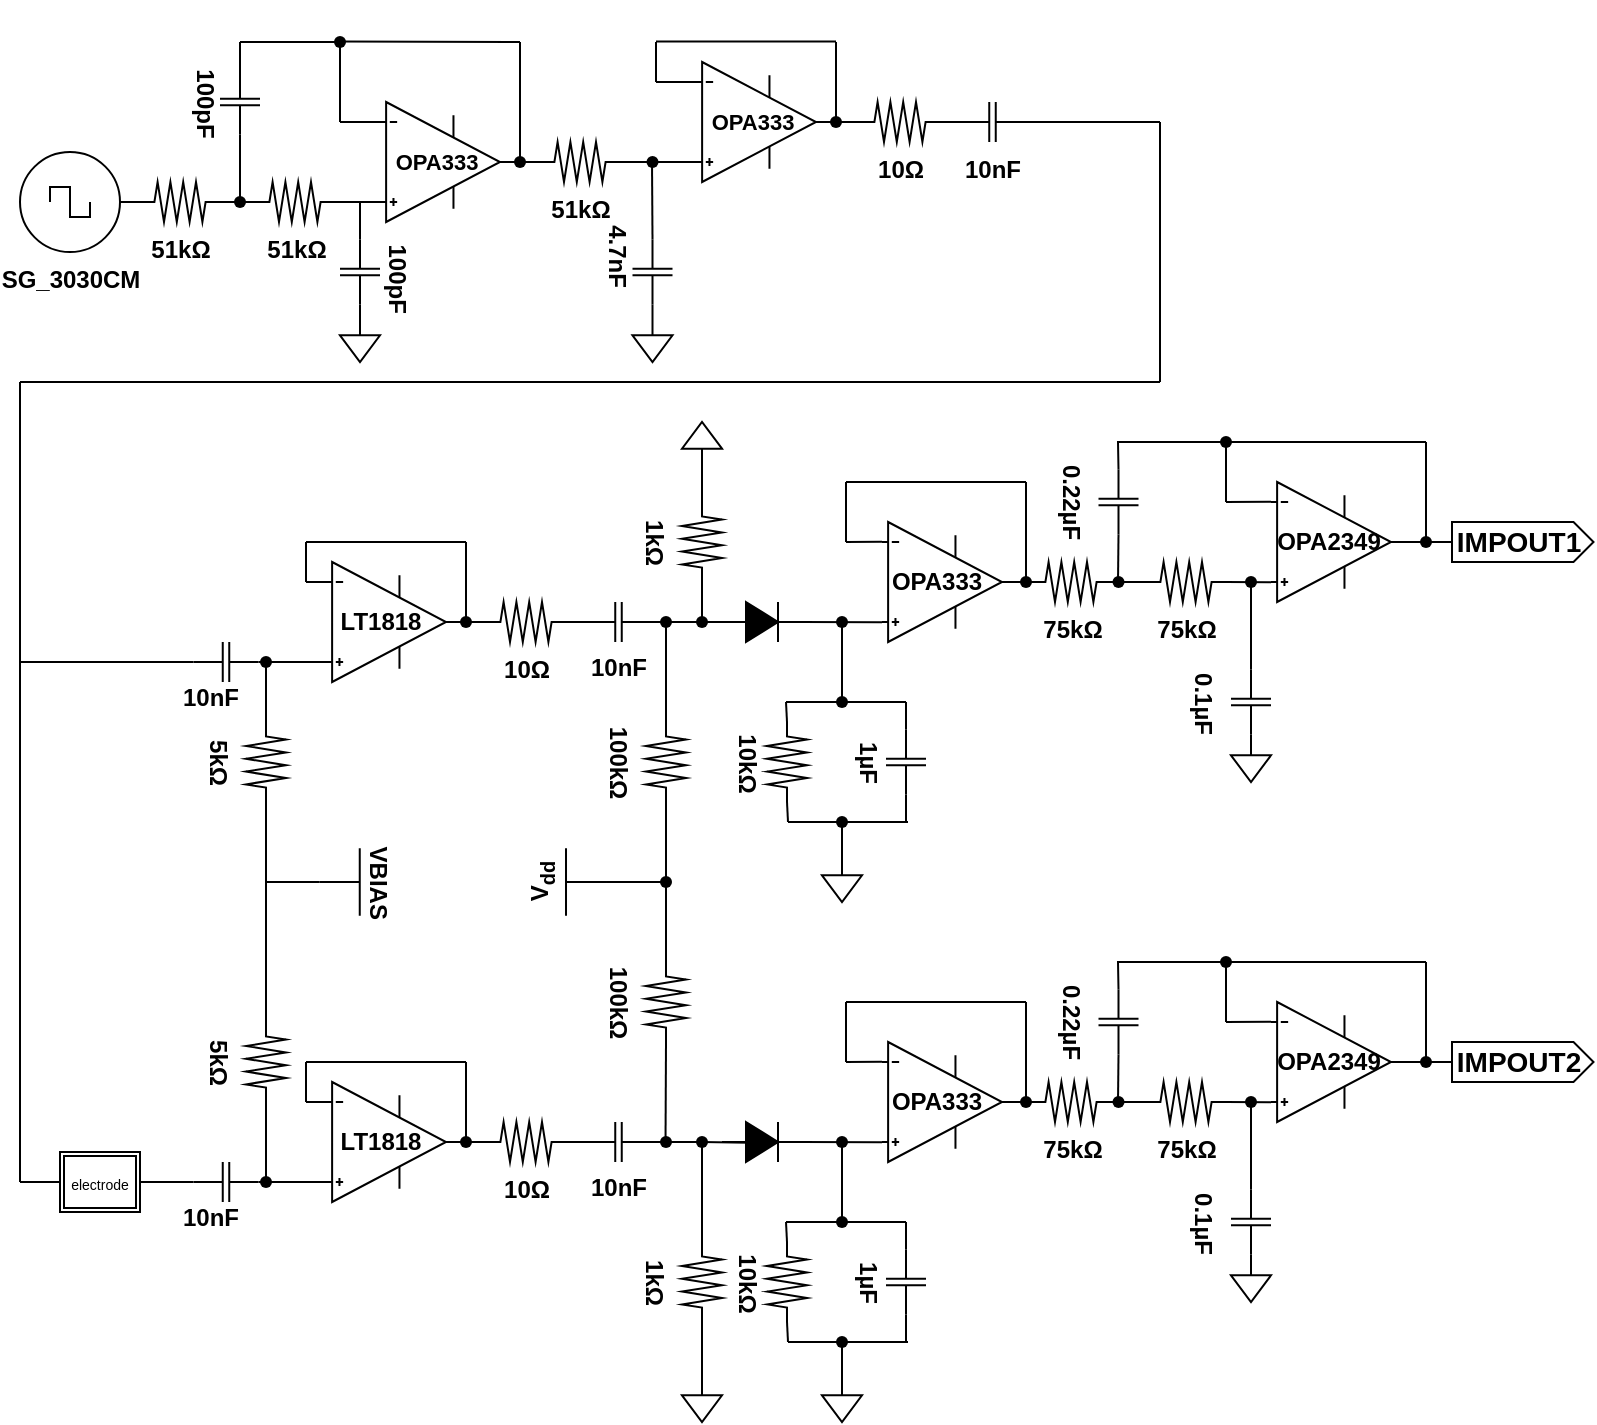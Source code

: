 <mxfile version="16.6.1" type="github">
  <diagram name="Page-1" id="7e0a89b8-554c-2b80-1dc8-d5c74ca68de4">
    <mxGraphModel dx="2062" dy="1150" grid="1" gridSize="10" guides="1" tooltips="1" connect="1" arrows="1" fold="1" page="1" pageScale="1" pageWidth="827" pageHeight="1169" background="none" math="0" shadow="0">
      <root>
        <mxCell id="0" />
        <mxCell id="1" parent="0" />
        <mxCell id="oC9rU_n9ysh1uVX6l2-E-1" value="&lt;b&gt;SG_3030CM&lt;/b&gt;" style="pointerEvents=1;verticalLabelPosition=bottom;shadow=0;dashed=0;align=center;html=1;verticalAlign=top;shape=mxgraph.electrical.signal_sources.source;aspect=fixed;points=[[0.5,0,0],[1,0.5,0],[0.5,1,0],[0,0.5,0]];elSignalType=square;" parent="1" vertex="1">
          <mxGeometry x="40" y="315" width="50" height="50" as="geometry" />
        </mxCell>
        <mxCell id="oC9rU_n9ysh1uVX6l2-E-2" value="&lt;b&gt;51kΩ&lt;/b&gt;" style="pointerEvents=1;verticalLabelPosition=bottom;shadow=0;dashed=0;align=center;html=1;verticalAlign=top;shape=mxgraph.electrical.resistors.resistor_2;" parent="1" vertex="1">
          <mxGeometry x="100" y="330" width="40" height="20" as="geometry" />
        </mxCell>
        <mxCell id="oC9rU_n9ysh1uVX6l2-E-3" value="&lt;b&gt;51kΩ&lt;/b&gt;" style="pointerEvents=1;verticalLabelPosition=bottom;shadow=0;dashed=0;align=center;html=1;verticalAlign=top;shape=mxgraph.electrical.resistors.resistor_2;" parent="1" vertex="1">
          <mxGeometry x="157.5" y="330" width="40" height="20" as="geometry" />
        </mxCell>
        <mxCell id="oC9rU_n9ysh1uVX6l2-E-12" value="" style="endArrow=none;html=1;rounded=0;" parent="1" edge="1">
          <mxGeometry width="50" height="50" relative="1" as="geometry">
            <mxPoint x="610" y="300" as="sourcePoint" />
            <mxPoint x="610" y="430" as="targetPoint" />
          </mxGeometry>
        </mxCell>
        <mxCell id="oC9rU_n9ysh1uVX6l2-E-16" value="" style="endArrow=none;html=1;rounded=0;startArrow=none;" parent="1" source="oC9rU_n9ysh1uVX6l2-E-61" edge="1">
          <mxGeometry width="50" height="50" relative="1" as="geometry">
            <mxPoint x="200" y="270" as="sourcePoint" />
            <mxPoint x="200" y="300" as="targetPoint" />
          </mxGeometry>
        </mxCell>
        <mxCell id="oC9rU_n9ysh1uVX6l2-E-17" value="" style="endArrow=none;html=1;rounded=0;startArrow=none;entryX=1;entryY=0.486;entryDx=0;entryDy=0;entryPerimeter=0;" parent="1" source="oC9rU_n9ysh1uVX6l2-E-75" edge="1">
          <mxGeometry width="50" height="50" relative="1" as="geometry">
            <mxPoint x="150" y="340" as="sourcePoint" />
            <mxPoint x="150" y="340" as="targetPoint" />
            <Array as="points">
              <mxPoint x="160" y="340" />
            </Array>
          </mxGeometry>
        </mxCell>
        <mxCell id="oC9rU_n9ysh1uVX6l2-E-22" value="&lt;div&gt;&lt;b&gt;100pF&lt;/b&gt;&lt;/div&gt;" style="pointerEvents=1;verticalLabelPosition=bottom;shadow=0;dashed=0;align=center;html=1;verticalAlign=middle;shape=mxgraph.electrical.capacitors.capacitor_1;rotation=90;spacingRight=0;spacingTop=-5;labelPosition=center;direction=east;spacingLeft=0;spacing=2;" parent="1" vertex="1">
          <mxGeometry x="133.75" y="280" width="32.5" height="20" as="geometry" />
        </mxCell>
        <mxCell id="oC9rU_n9ysh1uVX6l2-E-23" value="" style="endArrow=none;html=1;rounded=0;exitX=1;exitY=0.5;exitDx=0;exitDy=0;exitPerimeter=0;" parent="1" source="oC9rU_n9ysh1uVX6l2-E-1" edge="1">
          <mxGeometry width="50" height="50" relative="1" as="geometry">
            <mxPoint x="100" y="340" as="sourcePoint" />
            <mxPoint x="100" y="340" as="targetPoint" />
          </mxGeometry>
        </mxCell>
        <mxCell id="oC9rU_n9ysh1uVX6l2-E-24" value="" style="pointerEvents=1;fillColor=strokeColor;verticalLabelPosition=bottom;shadow=0;dashed=0;align=center;html=1;verticalAlign=top;shape=mxgraph.electrical.diodes.diode;" parent="1" vertex="1">
          <mxGeometry x="391" y="540" width="40" height="20" as="geometry" />
        </mxCell>
        <mxCell id="oC9rU_n9ysh1uVX6l2-E-25" value="&lt;b style=&quot;font-size: 11px&quot;&gt;OPA333&lt;/b&gt;" style="verticalLabelPosition=middle;shadow=0;dashed=0;align=center;html=1;verticalAlign=middle;shape=mxgraph.electrical.abstract.operational_amp_1;rotation=0;spacingTop=0;labelPosition=center;fontSize=11;spacingLeft=0;spacingRight=5;" parent="1" vertex="1">
          <mxGeometry x="220" y="290" width="60" height="60" as="geometry" />
        </mxCell>
        <mxCell id="oC9rU_n9ysh1uVX6l2-E-26" value="" style="endArrow=none;html=1;rounded=0;exitX=1;exitY=0.5;exitDx=0;exitDy=0;exitPerimeter=0;" parent="1" source="oC9rU_n9ysh1uVX6l2-E-22" edge="1">
          <mxGeometry width="50" height="50" relative="1" as="geometry">
            <mxPoint x="150" y="330" as="sourcePoint" />
            <mxPoint x="150" y="340" as="targetPoint" />
          </mxGeometry>
        </mxCell>
        <mxCell id="oC9rU_n9ysh1uVX6l2-E-27" value="" style="endArrow=none;html=1;rounded=0;" parent="1" edge="1">
          <mxGeometry width="50" height="50" relative="1" as="geometry">
            <mxPoint x="150" y="260" as="sourcePoint" />
            <mxPoint x="150" y="280" as="targetPoint" />
          </mxGeometry>
        </mxCell>
        <mxCell id="oC9rU_n9ysh1uVX6l2-E-31" value="" style="endArrow=none;html=1;rounded=0;exitDx=0;exitDy=0;exitPerimeter=0;startArrow=none;" parent="1" edge="1">
          <mxGeometry width="50" height="50" relative="1" as="geometry">
            <mxPoint x="210" y="340" as="sourcePoint" />
            <mxPoint x="220" y="340" as="targetPoint" />
          </mxGeometry>
        </mxCell>
        <mxCell id="oC9rU_n9ysh1uVX6l2-E-33" value="" style="endArrow=none;html=1;rounded=0;" parent="1" edge="1">
          <mxGeometry width="50" height="50" relative="1" as="geometry">
            <mxPoint x="200" y="300" as="sourcePoint" />
            <mxPoint x="220" y="300" as="targetPoint" />
          </mxGeometry>
        </mxCell>
        <mxCell id="oC9rU_n9ysh1uVX6l2-E-35" value="" style="endArrow=none;html=1;rounded=0;entryX=0;entryY=0.5;entryDx=0;entryDy=0;entryPerimeter=0;" parent="1" target="oC9rU_n9ysh1uVX6l2-E-56" edge="1">
          <mxGeometry width="50" height="50" relative="1" as="geometry">
            <mxPoint x="210" y="340" as="sourcePoint" />
            <mxPoint x="210" y="350" as="targetPoint" />
          </mxGeometry>
        </mxCell>
        <mxCell id="oC9rU_n9ysh1uVX6l2-E-37" value="" style="endArrow=none;html=1;rounded=0;exitX=1;exitY=0.5;exitDx=0;exitDy=0;exitPerimeter=0;" parent="1" source="oC9rU_n9ysh1uVX6l2-E-3" edge="1">
          <mxGeometry width="50" height="50" relative="1" as="geometry">
            <mxPoint x="240" y="340" as="sourcePoint" />
            <mxPoint x="210" y="340" as="targetPoint" />
          </mxGeometry>
        </mxCell>
        <mxCell id="oC9rU_n9ysh1uVX6l2-E-40" value="" style="pointerEvents=1;verticalLabelPosition=bottom;shadow=0;dashed=0;align=center;html=1;verticalAlign=top;shape=mxgraph.electrical.signal_sources.signal_ground;" parent="1" vertex="1">
          <mxGeometry x="200" y="400" width="20" height="20" as="geometry" />
        </mxCell>
        <mxCell id="oC9rU_n9ysh1uVX6l2-E-42" value="" style="endArrow=none;html=1;rounded=0;startArrow=none;" parent="1" edge="1">
          <mxGeometry width="50" height="50" relative="1" as="geometry">
            <mxPoint x="290" y="320" as="sourcePoint" />
            <mxPoint x="290" y="260" as="targetPoint" />
          </mxGeometry>
        </mxCell>
        <mxCell id="oC9rU_n9ysh1uVX6l2-E-44" value="" style="endArrow=none;html=1;rounded=0;" parent="1" target="oC9rU_n9ysh1uVX6l2-E-61" edge="1">
          <mxGeometry width="50" height="50" relative="1" as="geometry">
            <mxPoint x="150" y="260" as="sourcePoint" />
            <mxPoint x="290" y="270" as="targetPoint" />
          </mxGeometry>
        </mxCell>
        <mxCell id="oC9rU_n9ysh1uVX6l2-E-46" value="" style="endArrow=none;html=1;rounded=0;exitDx=0;exitDy=0;exitPerimeter=0;startArrow=none;" parent="1" source="oC9rU_n9ysh1uVX6l2-E-66" edge="1">
          <mxGeometry width="50" height="50" relative="1" as="geometry">
            <mxPoint x="290" y="320" as="sourcePoint" />
            <mxPoint x="300" y="320" as="targetPoint" />
          </mxGeometry>
        </mxCell>
        <mxCell id="oC9rU_n9ysh1uVX6l2-E-49" value="" style="endArrow=none;html=1;rounded=0;exitX=1;exitY=0.5;exitDx=0;exitDy=0;exitPerimeter=0;" parent="1" edge="1">
          <mxGeometry width="50" height="50" relative="1" as="geometry">
            <mxPoint x="340.0" y="320" as="sourcePoint" />
            <mxPoint x="380" y="320" as="targetPoint" />
          </mxGeometry>
        </mxCell>
        <mxCell id="oC9rU_n9ysh1uVX6l2-E-55" value="" style="endArrow=none;html=1;rounded=0;startArrow=none;entryX=1;entryY=0.486;entryDx=0;entryDy=0;entryPerimeter=0;" parent="1" edge="1">
          <mxGeometry width="50" height="50" relative="1" as="geometry">
            <mxPoint x="150" y="340" as="sourcePoint" />
            <mxPoint x="140" y="340" as="targetPoint" />
            <Array as="points">
              <mxPoint x="150" y="340" />
            </Array>
          </mxGeometry>
        </mxCell>
        <mxCell id="oC9rU_n9ysh1uVX6l2-E-56" value="&lt;b&gt;100pF&lt;/b&gt;" style="pointerEvents=1;verticalLabelPosition=top;shadow=0;dashed=0;align=left;html=1;verticalAlign=bottom;shape=mxgraph.electrical.capacitors.capacitor_1;rotation=90;spacingRight=0;spacingTop=0;labelPosition=right;direction=east;spacingLeft=-31;spacing=1;" parent="1" vertex="1">
          <mxGeometry x="193.75" y="365" width="32.5" height="20" as="geometry" />
        </mxCell>
        <mxCell id="oC9rU_n9ysh1uVX6l2-E-58" value="" style="endArrow=none;html=1;rounded=0;startArrow=none;entryDx=0;entryDy=0;entryPerimeter=0;" parent="1" edge="1">
          <mxGeometry width="50" height="50" relative="1" as="geometry">
            <mxPoint x="140" y="340" as="sourcePoint" />
            <mxPoint x="150" y="340" as="targetPoint" />
            <Array as="points" />
          </mxGeometry>
        </mxCell>
        <mxCell id="oC9rU_n9ysh1uVX6l2-E-60" value="" style="endArrow=none;html=1;rounded=0;exitX=1;exitY=0.5;exitDx=0;exitDy=0;exitPerimeter=0;entryX=0.5;entryY=0;entryDx=0;entryDy=0;entryPerimeter=0;" parent="1" source="oC9rU_n9ysh1uVX6l2-E-56" target="oC9rU_n9ysh1uVX6l2-E-40" edge="1">
          <mxGeometry width="50" height="50" relative="1" as="geometry">
            <mxPoint x="160" y="280" as="sourcePoint" />
            <mxPoint x="160" y="313.75" as="targetPoint" />
          </mxGeometry>
        </mxCell>
        <mxCell id="oC9rU_n9ysh1uVX6l2-E-61" value="" style="shape=waypoint;sketch=0;fillStyle=solid;size=6;pointerEvents=1;points=[];fillColor=none;resizable=0;rotatable=0;perimeter=centerPerimeter;snapToPoint=1;" parent="1" vertex="1">
          <mxGeometry x="180" y="240" width="40" height="40" as="geometry" />
        </mxCell>
        <mxCell id="oC9rU_n9ysh1uVX6l2-E-62" value="" style="endArrow=none;html=1;rounded=0;" parent="1" target="oC9rU_n9ysh1uVX6l2-E-61" edge="1">
          <mxGeometry width="50" height="50" relative="1" as="geometry">
            <mxPoint x="200" y="270" as="sourcePoint" />
            <mxPoint x="200" y="300" as="targetPoint" />
          </mxGeometry>
        </mxCell>
        <mxCell id="oC9rU_n9ysh1uVX6l2-E-64" value="" style="endArrow=none;html=1;rounded=0;" parent="1" edge="1">
          <mxGeometry width="50" height="50" relative="1" as="geometry">
            <mxPoint x="310" y="319.33" as="sourcePoint" />
            <mxPoint x="310" y="320" as="targetPoint" />
          </mxGeometry>
        </mxCell>
        <mxCell id="oC9rU_n9ysh1uVX6l2-E-65" value="&lt;b&gt;51kΩ&lt;/b&gt;" style="pointerEvents=1;verticalLabelPosition=bottom;shadow=0;dashed=0;align=center;html=1;verticalAlign=top;shape=mxgraph.electrical.resistors.resistor_2;" parent="1" vertex="1">
          <mxGeometry x="300" y="310" width="40" height="20" as="geometry" />
        </mxCell>
        <mxCell id="oC9rU_n9ysh1uVX6l2-E-66" value="" style="shape=waypoint;sketch=0;fillStyle=solid;size=6;pointerEvents=1;points=[];fillColor=none;resizable=0;rotatable=0;perimeter=centerPerimeter;snapToPoint=1;" parent="1" vertex="1">
          <mxGeometry x="270" y="300" width="40" height="40" as="geometry" />
        </mxCell>
        <mxCell id="oC9rU_n9ysh1uVX6l2-E-67" value="" style="endArrow=none;html=1;rounded=0;exitX=1;exitY=0.5;exitDx=0;exitDy=0;exitPerimeter=0;" parent="1" source="oC9rU_n9ysh1uVX6l2-E-25" target="oC9rU_n9ysh1uVX6l2-E-66" edge="1">
          <mxGeometry width="50" height="50" relative="1" as="geometry">
            <mxPoint x="280" y="320" as="sourcePoint" />
            <mxPoint x="300" y="320" as="targetPoint" />
          </mxGeometry>
        </mxCell>
        <mxCell id="oC9rU_n9ysh1uVX6l2-E-71" value="" style="pointerEvents=1;verticalLabelPosition=bottom;shadow=0;dashed=0;align=center;html=1;verticalAlign=top;shape=mxgraph.electrical.signal_sources.signal_ground;" parent="1" vertex="1">
          <mxGeometry x="441" y="670" width="20" height="20" as="geometry" />
        </mxCell>
        <mxCell id="oC9rU_n9ysh1uVX6l2-E-72" value="&lt;b&gt;4.7nF&lt;/b&gt;" style="pointerEvents=1;verticalLabelPosition=bottom;shadow=0;dashed=0;align=center;html=1;verticalAlign=middle;shape=mxgraph.electrical.capacitors.capacitor_1;rotation=90;spacingRight=0;spacingTop=-5;labelPosition=center;direction=east;spacingLeft=-17;spacing=2;" parent="1" vertex="1">
          <mxGeometry x="340" y="365" width="32.5" height="20" as="geometry" />
        </mxCell>
        <mxCell id="oC9rU_n9ysh1uVX6l2-E-75" value="" style="shape=waypoint;sketch=0;fillStyle=solid;size=6;pointerEvents=1;points=[];fillColor=none;resizable=0;rotatable=0;perimeter=centerPerimeter;snapToPoint=1;" parent="1" vertex="1">
          <mxGeometry x="130" y="320" width="40" height="40" as="geometry" />
        </mxCell>
        <mxCell id="oC9rU_n9ysh1uVX6l2-E-76" value="" style="endArrow=none;html=1;rounded=0;startArrow=none;entryDx=0;entryDy=0;entryPerimeter=0;" parent="1" target="oC9rU_n9ysh1uVX6l2-E-75" edge="1">
          <mxGeometry width="50" height="50" relative="1" as="geometry">
            <mxPoint x="150" y="340" as="sourcePoint" />
            <mxPoint x="150" y="340" as="targetPoint" />
            <Array as="points" />
          </mxGeometry>
        </mxCell>
        <mxCell id="oC9rU_n9ysh1uVX6l2-E-78" value="" style="endArrow=none;html=1;rounded=0;entryX=0;entryY=0.5;entryDx=0;entryDy=0;entryPerimeter=0;" parent="1" target="oC9rU_n9ysh1uVX6l2-E-72" edge="1">
          <mxGeometry width="50" height="50" relative="1" as="geometry">
            <mxPoint x="356" y="320" as="sourcePoint" />
            <mxPoint x="110" y="200" as="targetPoint" />
          </mxGeometry>
        </mxCell>
        <mxCell id="oC9rU_n9ysh1uVX6l2-E-79" value="" style="shape=waypoint;sketch=0;fillStyle=solid;size=6;pointerEvents=1;points=[];fillColor=none;resizable=0;rotatable=0;perimeter=centerPerimeter;snapToPoint=1;" parent="1" vertex="1">
          <mxGeometry x="336.25" y="300" width="40" height="40" as="geometry" />
        </mxCell>
        <mxCell id="oC9rU_n9ysh1uVX6l2-E-80" value="" style="pointerEvents=1;verticalLabelPosition=bottom;shadow=0;dashed=0;align=center;html=1;verticalAlign=top;shape=mxgraph.electrical.signal_sources.signal_ground;" parent="1" vertex="1">
          <mxGeometry x="346.25" y="400" width="20" height="20" as="geometry" />
        </mxCell>
        <mxCell id="oC9rU_n9ysh1uVX6l2-E-81" value="" style="endArrow=none;html=1;rounded=0;exitX=1;exitY=0.5;exitDx=0;exitDy=0;exitPerimeter=0;entryX=0.5;entryY=0;entryDx=0;entryDy=0;entryPerimeter=0;" parent="1" source="oC9rU_n9ysh1uVX6l2-E-72" target="oC9rU_n9ysh1uVX6l2-E-80" edge="1">
          <mxGeometry width="50" height="50" relative="1" as="geometry">
            <mxPoint x="356.25" y="406.25" as="sourcePoint" />
            <mxPoint x="306.25" y="313.75" as="targetPoint" />
          </mxGeometry>
        </mxCell>
        <mxCell id="oC9rU_n9ysh1uVX6l2-E-83" value="&lt;b style=&quot;font-size: 11px&quot;&gt;OPA333&lt;/b&gt;" style="verticalLabelPosition=middle;shadow=0;dashed=0;align=center;html=1;verticalAlign=middle;shape=mxgraph.electrical.abstract.operational_amp_1;rotation=0;spacingTop=0;labelPosition=center;fontSize=11;spacingLeft=0;spacingRight=5;" parent="1" vertex="1">
          <mxGeometry x="378" y="270" width="60" height="60" as="geometry" />
        </mxCell>
        <mxCell id="oC9rU_n9ysh1uVX6l2-E-90" value="" style="endArrow=none;html=1;rounded=0;startArrow=none;" parent="1" edge="1">
          <mxGeometry width="50" height="50" relative="1" as="geometry">
            <mxPoint x="358" y="260" as="sourcePoint" />
            <mxPoint x="358" y="280" as="targetPoint" />
          </mxGeometry>
        </mxCell>
        <mxCell id="oC9rU_n9ysh1uVX6l2-E-91" value="" style="endArrow=none;html=1;rounded=0;" parent="1" edge="1">
          <mxGeometry width="50" height="50" relative="1" as="geometry">
            <mxPoint x="358" y="280" as="sourcePoint" />
            <mxPoint x="378" y="280" as="targetPoint" />
          </mxGeometry>
        </mxCell>
        <mxCell id="oC9rU_n9ysh1uVX6l2-E-92" value="" style="endArrow=none;html=1;rounded=0;startArrow=none;" parent="1" edge="1">
          <mxGeometry width="50" height="50" relative="1" as="geometry">
            <mxPoint x="448" y="300" as="sourcePoint" />
            <mxPoint x="448" y="260" as="targetPoint" />
          </mxGeometry>
        </mxCell>
        <mxCell id="oC9rU_n9ysh1uVX6l2-E-93" value="" style="endArrow=none;html=1;rounded=0;exitDx=0;exitDy=0;exitPerimeter=0;startArrow=none;" parent="1" source="oC9rU_n9ysh1uVX6l2-E-98" edge="1">
          <mxGeometry width="50" height="50" relative="1" as="geometry">
            <mxPoint x="448" y="300" as="sourcePoint" />
            <mxPoint x="458" y="300" as="targetPoint" />
          </mxGeometry>
        </mxCell>
        <mxCell id="oC9rU_n9ysh1uVX6l2-E-94" value="" style="endArrow=none;html=1;rounded=0;" parent="1" edge="1">
          <mxGeometry width="50" height="50" relative="1" as="geometry">
            <mxPoint x="358" y="250" as="sourcePoint" />
            <mxPoint x="358" y="250" as="targetPoint" />
          </mxGeometry>
        </mxCell>
        <mxCell id="oC9rU_n9ysh1uVX6l2-E-95" value="" style="endArrow=none;html=1;rounded=0;" parent="1" edge="1">
          <mxGeometry width="50" height="50" relative="1" as="geometry">
            <mxPoint x="468" y="299.33" as="sourcePoint" />
            <mxPoint x="468" y="300" as="targetPoint" />
          </mxGeometry>
        </mxCell>
        <mxCell id="oC9rU_n9ysh1uVX6l2-E-96" value="" style="endArrow=none;html=1;rounded=0;exitX=1;exitY=0.5;exitDx=0;exitDy=0;exitPerimeter=0;" parent="1" edge="1">
          <mxGeometry width="50" height="50" relative="1" as="geometry">
            <mxPoint x="438" y="300" as="sourcePoint" />
            <mxPoint x="448" y="300" as="targetPoint" />
          </mxGeometry>
        </mxCell>
        <mxCell id="oC9rU_n9ysh1uVX6l2-E-97" value="" style="endArrow=none;html=1;rounded=0;" parent="1" edge="1">
          <mxGeometry width="50" height="50" relative="1" as="geometry">
            <mxPoint x="358" y="259.78" as="sourcePoint" />
            <mxPoint x="448" y="259.78" as="targetPoint" />
          </mxGeometry>
        </mxCell>
        <mxCell id="oC9rU_n9ysh1uVX6l2-E-98" value="" style="shape=waypoint;sketch=0;fillStyle=solid;size=6;pointerEvents=1;points=[];fillColor=none;resizable=0;rotatable=0;perimeter=centerPerimeter;snapToPoint=1;" parent="1" vertex="1">
          <mxGeometry x="428" y="280" width="40" height="40" as="geometry" />
        </mxCell>
        <mxCell id="oC9rU_n9ysh1uVX6l2-E-99" value="" style="endArrow=none;html=1;rounded=0;exitDx=0;exitDy=0;exitPerimeter=0;startArrow=none;" parent="1" target="oC9rU_n9ysh1uVX6l2-E-98" edge="1">
          <mxGeometry width="50" height="50" relative="1" as="geometry">
            <mxPoint x="448" y="300" as="sourcePoint" />
            <mxPoint x="458" y="300" as="targetPoint" />
          </mxGeometry>
        </mxCell>
        <mxCell id="oC9rU_n9ysh1uVX6l2-E-102" value="" style="endArrow=none;html=1;rounded=0;" parent="1" edge="1">
          <mxGeometry width="50" height="50" relative="1" as="geometry">
            <mxPoint x="200" y="259.78" as="sourcePoint" />
            <mxPoint x="290" y="260" as="targetPoint" />
          </mxGeometry>
        </mxCell>
        <mxCell id="oC9rU_n9ysh1uVX6l2-E-103" value="&lt;b&gt;10Ω&lt;/b&gt;" style="pointerEvents=1;verticalLabelPosition=bottom;shadow=0;dashed=0;align=center;html=1;verticalAlign=top;shape=mxgraph.electrical.resistors.resistor_2;" parent="1" vertex="1">
          <mxGeometry x="460" y="290" width="40" height="20" as="geometry" />
        </mxCell>
        <mxCell id="oC9rU_n9ysh1uVX6l2-E-104" value="" style="endArrow=none;html=1;rounded=0;entryX=0;entryY=0.5;entryDx=0;entryDy=0;entryPerimeter=0;" parent="1" source="oC9rU_n9ysh1uVX6l2-E-98" target="oC9rU_n9ysh1uVX6l2-E-103" edge="1">
          <mxGeometry width="50" height="50" relative="1" as="geometry">
            <mxPoint x="60" y="200" as="sourcePoint" />
            <mxPoint x="110" y="200" as="targetPoint" />
          </mxGeometry>
        </mxCell>
        <mxCell id="oC9rU_n9ysh1uVX6l2-E-105" value="" style="endArrow=none;html=1;rounded=0;exitX=1;exitY=0.5;exitDx=0;exitDy=0;exitPerimeter=0;entryX=1;entryY=0.5;entryDx=0;entryDy=0;entryPerimeter=0;" parent="1" source="oC9rU_n9ysh1uVX6l2-E-103" target="oC9rU_n9ysh1uVX6l2-E-106" edge="1">
          <mxGeometry width="50" height="50" relative="1" as="geometry">
            <mxPoint x="500" y="330" as="sourcePoint" />
            <mxPoint x="510" y="329.53" as="targetPoint" />
          </mxGeometry>
        </mxCell>
        <mxCell id="oC9rU_n9ysh1uVX6l2-E-106" value="&lt;b&gt;10nF&lt;/b&gt;" style="pointerEvents=1;verticalLabelPosition=bottom;shadow=0;dashed=0;align=center;html=1;verticalAlign=middle;shape=mxgraph.electrical.capacitors.capacitor_1;rotation=0;spacingRight=0;spacingTop=8;labelPosition=center;direction=west;spacingLeft=0;spacing=2;" parent="1" vertex="1">
          <mxGeometry x="510" y="290" width="32.5" height="20" as="geometry" />
        </mxCell>
        <mxCell id="oC9rU_n9ysh1uVX6l2-E-107" value="" style="endArrow=none;html=1;rounded=0;exitX=0;exitY=0.5;exitDx=0;exitDy=0;exitPerimeter=0;" parent="1" source="oC9rU_n9ysh1uVX6l2-E-106" edge="1">
          <mxGeometry width="50" height="50" relative="1" as="geometry">
            <mxPoint x="560" y="300" as="sourcePoint" />
            <mxPoint x="610" y="300" as="targetPoint" />
          </mxGeometry>
        </mxCell>
        <mxCell id="oC9rU_n9ysh1uVX6l2-E-108" value="" style="endArrow=none;html=1;rounded=0;startArrow=none;entryX=1;entryY=0.5;entryDx=0;entryDy=0;entryPerimeter=0;" parent="1" target="oC9rU_n9ysh1uVX6l2-E-127" edge="1">
          <mxGeometry width="50" height="50" relative="1" as="geometry">
            <mxPoint x="743" y="510" as="sourcePoint" />
            <mxPoint x="731.75" y="509.82" as="targetPoint" />
          </mxGeometry>
        </mxCell>
        <mxCell id="oC9rU_n9ysh1uVX6l2-E-109" value="" style="endArrow=none;html=1;rounded=0;" parent="1" edge="1">
          <mxGeometry width="50" height="50" relative="1" as="geometry">
            <mxPoint x="610" y="430" as="sourcePoint" />
            <mxPoint x="40" y="430" as="targetPoint" />
          </mxGeometry>
        </mxCell>
        <mxCell id="oC9rU_n9ysh1uVX6l2-E-110" value="" style="endArrow=none;html=1;rounded=0;" parent="1" edge="1">
          <mxGeometry width="50" height="50" relative="1" as="geometry">
            <mxPoint x="40" y="830" as="sourcePoint" />
            <mxPoint x="40" y="430" as="targetPoint" />
          </mxGeometry>
        </mxCell>
        <mxCell id="oC9rU_n9ysh1uVX6l2-E-113" value="&lt;b&gt;10nF&lt;/b&gt;" style="pointerEvents=1;verticalLabelPosition=bottom;shadow=0;dashed=0;align=center;html=1;verticalAlign=middle;shape=mxgraph.electrical.capacitors.capacitor_1;rotation=0;spacingRight=0;spacingTop=-5;labelPosition=center;direction=east;spacingLeft=-17;spacing=2;" parent="1" vertex="1">
          <mxGeometry x="126.75" y="560" width="32.5" height="20" as="geometry" />
        </mxCell>
        <mxCell id="oC9rU_n9ysh1uVX6l2-E-114" value="&lt;b&gt;5kΩ&lt;/b&gt;" style="pointerEvents=1;verticalLabelPosition=bottom;shadow=0;dashed=0;align=center;html=1;verticalAlign=top;shape=mxgraph.electrical.resistors.resistor_2;rotation=90;" parent="1" vertex="1">
          <mxGeometry x="143" y="610" width="40" height="20" as="geometry" />
        </mxCell>
        <mxCell id="oC9rU_n9ysh1uVX6l2-E-115" value="&lt;b&gt;LT1818&lt;/b&gt;" style="verticalLabelPosition=middle;shadow=0;dashed=0;align=center;html=1;verticalAlign=middle;shape=mxgraph.electrical.abstract.operational_amp_1;rotation=0;labelPosition=center;spacingRight=7;" parent="1" vertex="1">
          <mxGeometry x="193" y="520" width="60" height="60" as="geometry" />
        </mxCell>
        <mxCell id="oC9rU_n9ysh1uVX6l2-E-116" value="&lt;b&gt;10Ω&lt;/b&gt;" style="pointerEvents=1;verticalLabelPosition=bottom;shadow=0;dashed=0;align=center;html=1;verticalAlign=top;shape=mxgraph.electrical.resistors.resistor_2;" parent="1" vertex="1">
          <mxGeometry x="273" y="540" width="40" height="20" as="geometry" />
        </mxCell>
        <mxCell id="oC9rU_n9ysh1uVX6l2-E-117" value="&lt;b&gt;10nF&lt;/b&gt;" style="pointerEvents=1;verticalLabelPosition=bottom;shadow=0;dashed=0;align=center;html=1;verticalAlign=middle;shape=mxgraph.electrical.capacitors.capacitor_1;rotation=0;spacingRight=0;spacingTop=6;labelPosition=center;direction=east;spacingLeft=0;spacing=2;" parent="1" vertex="1">
          <mxGeometry x="323" y="540" width="32.5" height="20" as="geometry" />
        </mxCell>
        <mxCell id="oC9rU_n9ysh1uVX6l2-E-118" value="100k&lt;span&gt;Ω&lt;/span&gt;" style="pointerEvents=1;verticalLabelPosition=bottom;shadow=0;dashed=0;align=center;html=1;verticalAlign=top;shape=mxgraph.electrical.resistors.resistor_2;rotation=90;fontStyle=1" parent="1" vertex="1">
          <mxGeometry x="343" y="610" width="40" height="20" as="geometry" />
        </mxCell>
        <mxCell id="oC9rU_n9ysh1uVX6l2-E-120" value="&lt;b&gt;10kΩ&lt;/b&gt;" style="pointerEvents=1;verticalLabelPosition=bottom;shadow=0;dashed=0;align=center;html=1;verticalAlign=top;shape=mxgraph.electrical.resistors.resistor_2;rotation=90;spacingTop=-4;" parent="1" vertex="1">
          <mxGeometry x="403.5" y="610" width="40" height="20" as="geometry" />
        </mxCell>
        <mxCell id="oC9rU_n9ysh1uVX6l2-E-121" value="&lt;b&gt;1µF&lt;/b&gt;" style="pointerEvents=1;verticalLabelPosition=bottom;shadow=0;dashed=0;align=center;html=1;verticalAlign=middle;shape=mxgraph.electrical.capacitors.capacitor_1;rotation=90;spacingRight=0;spacingTop=-2;labelPosition=center;direction=east;spacingLeft=0;spacing=2;" parent="1" vertex="1">
          <mxGeometry x="466.75" y="610" width="32.5" height="20" as="geometry" />
        </mxCell>
        <mxCell id="oC9rU_n9ysh1uVX6l2-E-122" value="&lt;b&gt;1kΩ&lt;/b&gt;" style="pointerEvents=1;verticalLabelPosition=bottom;shadow=0;dashed=0;align=center;html=1;verticalAlign=top;shape=mxgraph.electrical.resistors.resistor_2;rotation=90;" parent="1" vertex="1">
          <mxGeometry x="361" y="500" width="40" height="20" as="geometry" />
        </mxCell>
        <mxCell id="oC9rU_n9ysh1uVX6l2-E-124" value="&lt;b&gt;75kΩ&lt;/b&gt;" style="pointerEvents=1;verticalLabelPosition=bottom;shadow=0;dashed=0;align=center;html=1;verticalAlign=top;shape=mxgraph.electrical.resistors.resistor_2;" parent="1" vertex="1">
          <mxGeometry x="545.5" y="520" width="40" height="20" as="geometry" />
        </mxCell>
        <mxCell id="oC9rU_n9ysh1uVX6l2-E-125" value="&lt;b&gt;75kΩ&lt;/b&gt;" style="pointerEvents=1;verticalLabelPosition=bottom;shadow=0;dashed=0;align=center;html=1;verticalAlign=top;shape=mxgraph.electrical.resistors.resistor_2;" parent="1" vertex="1">
          <mxGeometry x="603" y="520" width="40" height="20" as="geometry" />
        </mxCell>
        <mxCell id="oC9rU_n9ysh1uVX6l2-E-127" value="&lt;div&gt;&lt;b&gt;OPA2349&lt;br&gt;&lt;/b&gt;&lt;/div&gt;" style="verticalLabelPosition=middle;shadow=0;dashed=0;align=center;html=1;verticalAlign=middle;shape=mxgraph.electrical.abstract.operational_amp_1;rotation=0;labelPosition=center;spacing=2;spacingRight=4;" parent="1" vertex="1">
          <mxGeometry x="665.5" y="480" width="60" height="60" as="geometry" />
        </mxCell>
        <mxCell id="oC9rU_n9ysh1uVX6l2-E-129" value="" style="endArrow=none;html=1;rounded=0;exitX=0;exitY=0.5;exitDx=0;exitDy=0;exitPerimeter=0;" parent="1" source="oC9rU_n9ysh1uVX6l2-E-113" edge="1">
          <mxGeometry width="50" height="50" relative="1" as="geometry">
            <mxPoint x="173" y="670" as="sourcePoint" />
            <mxPoint x="40" y="570" as="targetPoint" />
          </mxGeometry>
        </mxCell>
        <mxCell id="oC9rU_n9ysh1uVX6l2-E-130" value="" style="pointerEvents=1;verticalLabelPosition=bottom;shadow=0;dashed=0;align=center;html=1;verticalAlign=top;shape=mxgraph.electrical.signal_sources.signal_ground;rotation=-180;" parent="1" vertex="1">
          <mxGeometry x="371" y="450" width="20" height="20" as="geometry" />
        </mxCell>
        <mxCell id="oC9rU_n9ysh1uVX6l2-E-131" value="" style="endArrow=none;html=1;rounded=0;entryX=1;entryY=0.5;entryDx=0;entryDy=0;entryPerimeter=0;" parent="1" target="oC9rU_n9ysh1uVX6l2-E-113" edge="1">
          <mxGeometry width="50" height="50" relative="1" as="geometry">
            <mxPoint x="193" y="570" as="sourcePoint" />
            <mxPoint x="73" y="580" as="targetPoint" />
          </mxGeometry>
        </mxCell>
        <mxCell id="oC9rU_n9ysh1uVX6l2-E-132" value="" style="endArrow=none;html=1;rounded=0;" parent="1" edge="1">
          <mxGeometry width="50" height="50" relative="1" as="geometry">
            <mxPoint x="193" y="530" as="sourcePoint" />
            <mxPoint x="183" y="530" as="targetPoint" />
          </mxGeometry>
        </mxCell>
        <mxCell id="oC9rU_n9ysh1uVX6l2-E-134" value="" style="endArrow=none;html=1;rounded=0;exitDx=0;exitDy=0;exitPerimeter=0;startArrow=none;" parent="1" source="oC9rU_n9ysh1uVX6l2-E-179" edge="1">
          <mxGeometry width="50" height="50" relative="1" as="geometry">
            <mxPoint x="146.75" y="580" as="sourcePoint" />
            <mxPoint x="173" y="570" as="targetPoint" />
          </mxGeometry>
        </mxCell>
        <mxCell id="oC9rU_n9ysh1uVX6l2-E-135" value="" style="endArrow=none;html=1;rounded=0;" parent="1" edge="1">
          <mxGeometry width="50" height="50" relative="1" as="geometry">
            <mxPoint x="183" y="530" as="sourcePoint" />
            <mxPoint x="183" y="510" as="targetPoint" />
          </mxGeometry>
        </mxCell>
        <mxCell id="oC9rU_n9ysh1uVX6l2-E-136" value="" style="endArrow=none;html=1;rounded=0;" parent="1" edge="1">
          <mxGeometry width="50" height="50" relative="1" as="geometry">
            <mxPoint x="263" y="510" as="sourcePoint" />
            <mxPoint x="183" y="510" as="targetPoint" />
          </mxGeometry>
        </mxCell>
        <mxCell id="oC9rU_n9ysh1uVX6l2-E-137" value="" style="endArrow=none;html=1;rounded=0;" parent="1" edge="1">
          <mxGeometry width="50" height="50" relative="1" as="geometry">
            <mxPoint x="263" y="550" as="sourcePoint" />
            <mxPoint x="263" y="510" as="targetPoint" />
          </mxGeometry>
        </mxCell>
        <mxCell id="oC9rU_n9ysh1uVX6l2-E-138" value="" style="endArrow=none;html=1;rounded=0;entryX=1;entryY=0.5;entryDx=0;entryDy=0;entryPerimeter=0;startArrow=none;" parent="1" source="oC9rU_n9ysh1uVX6l2-E-181" target="oC9rU_n9ysh1uVX6l2-E-115" edge="1">
          <mxGeometry width="50" height="50" relative="1" as="geometry">
            <mxPoint x="273" y="550" as="sourcePoint" />
            <mxPoint x="193.0" y="540.0" as="targetPoint" />
          </mxGeometry>
        </mxCell>
        <mxCell id="oC9rU_n9ysh1uVX6l2-E-140" value="" style="endArrow=none;html=1;rounded=0;entryX=1;entryY=0.5;entryDx=0;entryDy=0;entryPerimeter=0;exitX=0;exitY=0.5;exitDx=0;exitDy=0;exitPerimeter=0;" parent="1" source="oC9rU_n9ysh1uVX6l2-E-117" target="oC9rU_n9ysh1uVX6l2-E-116" edge="1">
          <mxGeometry width="50" height="50" relative="1" as="geometry">
            <mxPoint x="273.0" y="520.0" as="sourcePoint" />
            <mxPoint x="193.0" y="520.0" as="targetPoint" />
          </mxGeometry>
        </mxCell>
        <mxCell id="oC9rU_n9ysh1uVX6l2-E-141" value="" style="endArrow=none;html=1;rounded=0;exitX=0;exitY=0.5;exitDx=0;exitDy=0;exitPerimeter=0;" parent="1" source="oC9rU_n9ysh1uVX6l2-E-118" edge="1">
          <mxGeometry width="50" height="50" relative="1" as="geometry">
            <mxPoint x="273.0" y="560.0" as="sourcePoint" />
            <mxPoint x="363" y="550" as="targetPoint" />
          </mxGeometry>
        </mxCell>
        <mxCell id="oC9rU_n9ysh1uVX6l2-E-142" value="" style="endArrow=none;html=1;rounded=0;entryX=1;entryY=0.5;entryDx=0;entryDy=0;entryPerimeter=0;startArrow=none;" parent="1" source="oC9rU_n9ysh1uVX6l2-E-183" target="oC9rU_n9ysh1uVX6l2-E-117" edge="1">
          <mxGeometry width="50" height="50" relative="1" as="geometry">
            <mxPoint x="383" y="550" as="sourcePoint" />
            <mxPoint x="193.0" y="520.0" as="targetPoint" />
          </mxGeometry>
        </mxCell>
        <mxCell id="oC9rU_n9ysh1uVX6l2-E-143" value="&lt;b&gt;&lt;font style=&quot;font-size: 12px&quot;&gt;V&lt;sub&gt;dd&lt;/sub&gt;&lt;/font&gt;&lt;/b&gt;" style="verticalLabelPosition=top;verticalAlign=bottom;shape=mxgraph.electrical.signal_sources.vdd;shadow=0;dashed=0;align=center;strokeWidth=1;fontSize=24;html=1;flipV=1;rotation=-90;" parent="1" vertex="1">
          <mxGeometry x="306.13" y="670" width="33.75" height="20" as="geometry" />
        </mxCell>
        <mxCell id="oC9rU_n9ysh1uVX6l2-E-144" value="" style="endArrow=none;html=1;rounded=0;exitX=0;exitY=0.5;exitDx=0;exitDy=0;exitPerimeter=0;" parent="1" source="oC9rU_n9ysh1uVX6l2-E-24" edge="1">
          <mxGeometry width="50" height="50" relative="1" as="geometry">
            <mxPoint x="383" y="570" as="sourcePoint" />
            <mxPoint x="379" y="550" as="targetPoint" />
          </mxGeometry>
        </mxCell>
        <mxCell id="oC9rU_n9ysh1uVX6l2-E-145" value="" style="endArrow=none;html=1;rounded=0;exitX=1;exitY=0.5;exitDx=0;exitDy=0;exitPerimeter=0;" parent="1" source="oC9rU_n9ysh1uVX6l2-E-122" edge="1">
          <mxGeometry width="50" height="50" relative="1" as="geometry">
            <mxPoint x="411" y="560" as="sourcePoint" />
            <mxPoint x="381" y="550" as="targetPoint" />
          </mxGeometry>
        </mxCell>
        <mxCell id="oC9rU_n9ysh1uVX6l2-E-146" value="" style="endArrow=none;html=1;rounded=0;exitX=0.5;exitY=0;exitDx=0;exitDy=0;exitPerimeter=0;entryX=0;entryY=0.5;entryDx=0;entryDy=0;entryPerimeter=0;" parent="1" source="oC9rU_n9ysh1uVX6l2-E-130" target="oC9rU_n9ysh1uVX6l2-E-122" edge="1">
          <mxGeometry width="50" height="50" relative="1" as="geometry">
            <mxPoint x="391" y="540" as="sourcePoint" />
            <mxPoint x="391" y="560" as="targetPoint" />
          </mxGeometry>
        </mxCell>
        <mxCell id="oC9rU_n9ysh1uVX6l2-E-148" value="" style="endArrow=none;html=1;rounded=0;entryX=1;entryY=0.5;entryDx=0;entryDy=0;entryPerimeter=0;exitX=0;exitY=0.835;exitDx=0;exitDy=0;exitPerimeter=0;" parent="1" source="oC9rU_n9ysh1uVX6l2-E-157" target="oC9rU_n9ysh1uVX6l2-E-24" edge="1">
          <mxGeometry width="50" height="50" relative="1" as="geometry">
            <mxPoint x="473" y="550" as="sourcePoint" />
            <mxPoint x="365.5" y="560" as="targetPoint" />
          </mxGeometry>
        </mxCell>
        <mxCell id="oC9rU_n9ysh1uVX6l2-E-149" value="" style="endArrow=none;html=1;rounded=0;" parent="1" edge="1">
          <mxGeometry width="50" height="50" relative="1" as="geometry">
            <mxPoint x="451" y="590" as="sourcePoint" />
            <mxPoint x="451" y="550" as="targetPoint" />
          </mxGeometry>
        </mxCell>
        <mxCell id="oC9rU_n9ysh1uVX6l2-E-150" value="" style="endArrow=none;html=1;rounded=0;" parent="1" edge="1">
          <mxGeometry width="50" height="50" relative="1" as="geometry">
            <mxPoint x="483" y="590" as="sourcePoint" />
            <mxPoint x="423" y="590" as="targetPoint" />
          </mxGeometry>
        </mxCell>
        <mxCell id="oC9rU_n9ysh1uVX6l2-E-151" value="" style="endArrow=none;html=1;rounded=0;exitX=0;exitY=0.5;exitDx=0;exitDy=0;exitPerimeter=0;" parent="1" source="oC9rU_n9ysh1uVX6l2-E-120" edge="1">
          <mxGeometry width="50" height="50" relative="1" as="geometry">
            <mxPoint x="423.25" y="595" as="sourcePoint" />
            <mxPoint x="423" y="590" as="targetPoint" />
          </mxGeometry>
        </mxCell>
        <mxCell id="oC9rU_n9ysh1uVX6l2-E-152" value="" style="endArrow=none;html=1;rounded=0;exitX=0;exitY=0.5;exitDx=0;exitDy=0;exitPerimeter=0;" parent="1" source="oC9rU_n9ysh1uVX6l2-E-121" edge="1">
          <mxGeometry width="50" height="50" relative="1" as="geometry">
            <mxPoint x="470.75" y="607.5" as="sourcePoint" />
            <mxPoint x="483" y="590" as="targetPoint" />
          </mxGeometry>
        </mxCell>
        <mxCell id="oC9rU_n9ysh1uVX6l2-E-154" value="" style="endArrow=none;html=1;rounded=0;entryX=1;entryY=0.5;entryDx=0;entryDy=0;entryPerimeter=0;" parent="1" target="oC9rU_n9ysh1uVX6l2-E-120" edge="1">
          <mxGeometry width="50" height="50" relative="1" as="geometry">
            <mxPoint x="424" y="650" as="sourcePoint" />
            <mxPoint x="423.36" y="645" as="targetPoint" />
          </mxGeometry>
        </mxCell>
        <mxCell id="oC9rU_n9ysh1uVX6l2-E-155" value="" style="endArrow=none;html=1;rounded=0;entryX=1;entryY=0.5;entryDx=0;entryDy=0;entryPerimeter=0;" parent="1" target="oC9rU_n9ysh1uVX6l2-E-121" edge="1">
          <mxGeometry width="50" height="50" relative="1" as="geometry">
            <mxPoint x="483" y="650" as="sourcePoint" />
            <mxPoint x="490.75" y="630" as="targetPoint" />
          </mxGeometry>
        </mxCell>
        <mxCell id="oC9rU_n9ysh1uVX6l2-E-156" value="" style="endArrow=none;html=1;rounded=0;" parent="1" edge="1">
          <mxGeometry width="50" height="50" relative="1" as="geometry">
            <mxPoint x="484" y="650" as="sourcePoint" />
            <mxPoint x="424" y="650" as="targetPoint" />
          </mxGeometry>
        </mxCell>
        <mxCell id="oC9rU_n9ysh1uVX6l2-E-157" value="&lt;b&gt;OPA333&lt;/b&gt;" style="verticalLabelPosition=middle;shadow=0;dashed=0;align=center;html=1;verticalAlign=middle;shape=mxgraph.electrical.abstract.operational_amp_1;rotation=0;labelPosition=center;spacingRight=7;" parent="1" vertex="1">
          <mxGeometry x="471" y="500" width="60" height="60" as="geometry" />
        </mxCell>
        <mxCell id="oC9rU_n9ysh1uVX6l2-E-159" value="&lt;div style=&quot;font-size: 12px&quot;&gt;&lt;b&gt;&lt;font style=&quot;font-size: 12px&quot;&gt;VBIAS&lt;/font&gt;&lt;/b&gt;&lt;/div&gt;" style="verticalLabelPosition=top;verticalAlign=bottom;shape=mxgraph.electrical.signal_sources.vdd;shadow=0;dashed=0;align=center;strokeWidth=1;fontSize=24;html=1;flipV=1;rotation=90;" parent="1" vertex="1">
          <mxGeometry x="183" y="670" width="33.75" height="20" as="geometry" />
        </mxCell>
        <mxCell id="oC9rU_n9ysh1uVX6l2-E-164" value="&lt;b&gt;0.22µF&lt;/b&gt;" style="pointerEvents=1;verticalLabelPosition=bottom;shadow=0;dashed=0;align=center;html=1;verticalAlign=middle;shape=mxgraph.electrical.capacitors.capacitor_1;rotation=90;spacingRight=0;spacingTop=8;labelPosition=center;direction=east;spacingLeft=0;spacing=2;" parent="1" vertex="1">
          <mxGeometry x="573" y="480" width="32.5" height="20" as="geometry" />
        </mxCell>
        <mxCell id="oC9rU_n9ysh1uVX6l2-E-165" value="&lt;b&gt;0.1µF&lt;/b&gt;" style="pointerEvents=1;verticalLabelPosition=bottom;shadow=0;dashed=0;align=center;html=1;verticalAlign=middle;shape=mxgraph.electrical.capacitors.capacitor_1;rotation=90;spacingRight=0;spacingTop=8;labelPosition=center;direction=east;spacingLeft=0;spacing=2;" parent="1" vertex="1">
          <mxGeometry x="639.25" y="580" width="32.5" height="20" as="geometry" />
        </mxCell>
        <mxCell id="oC9rU_n9ysh1uVX6l2-E-166" value="" style="endArrow=none;html=1;rounded=0;entryX=1;entryY=0.5;entryDx=0;entryDy=0;entryPerimeter=0;exitX=0;exitY=0.5;exitDx=0;exitDy=0;exitPerimeter=0;" parent="1" source="oC9rU_n9ysh1uVX6l2-E-125" target="oC9rU_n9ysh1uVX6l2-E-124" edge="1">
          <mxGeometry width="50" height="50" relative="1" as="geometry">
            <mxPoint x="603" y="530" as="sourcePoint" />
            <mxPoint x="593" y="530" as="targetPoint" />
          </mxGeometry>
        </mxCell>
        <mxCell id="oC9rU_n9ysh1uVX6l2-E-167" value="" style="endArrow=none;html=1;rounded=0;entryX=1;entryY=0.5;entryDx=0;entryDy=0;entryPerimeter=0;" parent="1" target="oC9rU_n9ysh1uVX6l2-E-164" edge="1">
          <mxGeometry width="50" height="50" relative="1" as="geometry">
            <mxPoint x="589" y="530" as="sourcePoint" />
            <mxPoint x="601.75" y="540" as="targetPoint" />
          </mxGeometry>
        </mxCell>
        <mxCell id="oC9rU_n9ysh1uVX6l2-E-168" value="" style="endArrow=none;html=1;rounded=0;entryX=1;entryY=0.5;entryDx=0;entryDy=0;entryPerimeter=0;exitX=0;exitY=0.835;exitDx=0;exitDy=0;exitPerimeter=0;" parent="1" source="oC9rU_n9ysh1uVX6l2-E-127" target="oC9rU_n9ysh1uVX6l2-E-125" edge="1">
          <mxGeometry width="50" height="50" relative="1" as="geometry">
            <mxPoint x="609" y="540" as="sourcePoint" />
            <mxPoint x="609.25" y="526.25" as="targetPoint" />
          </mxGeometry>
        </mxCell>
        <mxCell id="oC9rU_n9ysh1uVX6l2-E-169" value="" style="endArrow=none;html=1;rounded=0;exitDx=0;exitDy=0;exitPerimeter=0;startArrow=none;" parent="1" source="oC9rU_n9ysh1uVX6l2-E-188" edge="1">
          <mxGeometry width="50" height="50" relative="1" as="geometry">
            <mxPoint x="681.75" y="540.1" as="sourcePoint" />
            <mxPoint x="656" y="530" as="targetPoint" />
          </mxGeometry>
        </mxCell>
        <mxCell id="oC9rU_n9ysh1uVX6l2-E-170" value="" style="pointerEvents=1;verticalLabelPosition=bottom;shadow=0;dashed=0;align=center;html=1;verticalAlign=top;shape=mxgraph.electrical.signal_sources.signal_ground;" parent="1" vertex="1">
          <mxGeometry x="645.5" y="610" width="20" height="20" as="geometry" />
        </mxCell>
        <mxCell id="oC9rU_n9ysh1uVX6l2-E-171" value="" style="endArrow=none;html=1;rounded=0;exitX=0.5;exitY=0;exitDx=0;exitDy=0;exitPerimeter=0;entryX=1;entryY=0.5;entryDx=0;entryDy=0;entryPerimeter=0;" parent="1" source="oC9rU_n9ysh1uVX6l2-E-170" target="oC9rU_n9ysh1uVX6l2-E-165" edge="1">
          <mxGeometry width="50" height="50" relative="1" as="geometry">
            <mxPoint x="463.5" y="670" as="sourcePoint" />
            <mxPoint x="464" y="660" as="targetPoint" />
          </mxGeometry>
        </mxCell>
        <mxCell id="oC9rU_n9ysh1uVX6l2-E-173" value="" style="endArrow=none;html=1;rounded=0;entryX=0;entryY=0.5;entryDx=0;entryDy=0;entryPerimeter=0;startArrow=none;" parent="1" target="oC9rU_n9ysh1uVX6l2-E-164" edge="1">
          <mxGeometry width="50" height="50" relative="1" as="geometry">
            <mxPoint x="643" y="460" as="sourcePoint" />
            <mxPoint x="540.5" y="460.07" as="targetPoint" />
            <Array as="points">
              <mxPoint x="589" y="460" />
            </Array>
          </mxGeometry>
        </mxCell>
        <mxCell id="oC9rU_n9ysh1uVX6l2-E-177" value="" style="endArrow=none;html=1;rounded=0;entryX=1;entryY=0.5;entryDx=0;entryDy=0;entryPerimeter=0;exitDx=0;exitDy=0;exitPerimeter=0;startArrow=none;" parent="1" source="oC9rU_n9ysh1uVX6l2-E-193" target="oC9rU_n9ysh1uVX6l2-E-157" edge="1">
          <mxGeometry width="50" height="50" relative="1" as="geometry">
            <mxPoint x="773" y="520" as="sourcePoint" />
            <mxPoint x="741.75" y="519.82" as="targetPoint" />
          </mxGeometry>
        </mxCell>
        <mxCell id="oC9rU_n9ysh1uVX6l2-E-179" value="" style="shape=waypoint;sketch=0;fillStyle=solid;size=6;pointerEvents=1;points=[];fillColor=none;resizable=0;rotatable=0;perimeter=centerPerimeter;snapToPoint=1;" parent="1" vertex="1">
          <mxGeometry x="143" y="550" width="40" height="40" as="geometry" />
        </mxCell>
        <mxCell id="oC9rU_n9ysh1uVX6l2-E-180" value="" style="endArrow=none;html=1;rounded=0;exitX=0;exitY=0.5;exitDx=0;exitDy=0;exitPerimeter=0;" parent="1" source="oC9rU_n9ysh1uVX6l2-E-114" target="oC9rU_n9ysh1uVX6l2-E-179" edge="1">
          <mxGeometry width="50" height="50" relative="1" as="geometry">
            <mxPoint x="173" y="600" as="sourcePoint" />
            <mxPoint x="173" y="570" as="targetPoint" />
          </mxGeometry>
        </mxCell>
        <mxCell id="oC9rU_n9ysh1uVX6l2-E-181" value="" style="shape=waypoint;sketch=0;fillStyle=solid;size=6;pointerEvents=1;points=[];fillColor=none;resizable=0;rotatable=0;perimeter=centerPerimeter;snapToPoint=1;" parent="1" vertex="1">
          <mxGeometry x="243" y="530" width="40" height="40" as="geometry" />
        </mxCell>
        <mxCell id="oC9rU_n9ysh1uVX6l2-E-182" value="" style="endArrow=none;html=1;rounded=0;entryDx=0;entryDy=0;entryPerimeter=0;" parent="1" target="oC9rU_n9ysh1uVX6l2-E-181" edge="1">
          <mxGeometry width="50" height="50" relative="1" as="geometry">
            <mxPoint x="273" y="550" as="sourcePoint" />
            <mxPoint x="253" y="550" as="targetPoint" />
          </mxGeometry>
        </mxCell>
        <mxCell id="oC9rU_n9ysh1uVX6l2-E-183" value="" style="shape=waypoint;sketch=0;fillStyle=solid;size=6;pointerEvents=1;points=[];fillColor=none;resizable=0;rotatable=0;perimeter=centerPerimeter;snapToPoint=1;" parent="1" vertex="1">
          <mxGeometry x="343" y="530" width="40" height="40" as="geometry" />
        </mxCell>
        <mxCell id="oC9rU_n9ysh1uVX6l2-E-184" value="" style="endArrow=none;html=1;rounded=0;entryDx=0;entryDy=0;entryPerimeter=0;" parent="1" target="oC9rU_n9ysh1uVX6l2-E-183" edge="1">
          <mxGeometry width="50" height="50" relative="1" as="geometry">
            <mxPoint x="383" y="550" as="sourcePoint" />
            <mxPoint x="355.5" y="550" as="targetPoint" />
          </mxGeometry>
        </mxCell>
        <mxCell id="oC9rU_n9ysh1uVX6l2-E-185" value="" style="shape=waypoint;sketch=0;fillStyle=solid;size=6;pointerEvents=1;points=[];fillColor=none;resizable=0;rotatable=0;perimeter=centerPerimeter;snapToPoint=1;" parent="1" vertex="1">
          <mxGeometry x="361" y="530" width="40" height="40" as="geometry" />
        </mxCell>
        <mxCell id="oC9rU_n9ysh1uVX6l2-E-186" value="" style="shape=waypoint;sketch=0;fillStyle=solid;size=6;pointerEvents=1;points=[];fillColor=none;resizable=0;rotatable=0;perimeter=centerPerimeter;snapToPoint=1;" parent="1" vertex="1">
          <mxGeometry x="431" y="530" width="40" height="40" as="geometry" />
        </mxCell>
        <mxCell id="oC9rU_n9ysh1uVX6l2-E-187" value="" style="shape=waypoint;sketch=0;fillStyle=solid;size=6;pointerEvents=1;points=[];fillColor=none;resizable=0;rotatable=0;perimeter=centerPerimeter;snapToPoint=1;" parent="1" vertex="1">
          <mxGeometry x="569.25" y="510" width="40" height="40" as="geometry" />
        </mxCell>
        <mxCell id="oC9rU_n9ysh1uVX6l2-E-188" value="" style="shape=waypoint;sketch=0;fillStyle=solid;size=6;pointerEvents=1;points=[];fillColor=none;resizable=0;rotatable=0;perimeter=centerPerimeter;snapToPoint=1;" parent="1" vertex="1">
          <mxGeometry x="635.5" y="510" width="40" height="40" as="geometry" />
        </mxCell>
        <mxCell id="oC9rU_n9ysh1uVX6l2-E-189" value="" style="endArrow=none;html=1;rounded=0;exitX=0;exitY=0.5;exitDx=0;exitDy=0;exitPerimeter=0;" parent="1" source="oC9rU_n9ysh1uVX6l2-E-165" target="oC9rU_n9ysh1uVX6l2-E-188" edge="1">
          <mxGeometry width="50" height="50" relative="1" as="geometry">
            <mxPoint x="655.5" y="573.75" as="sourcePoint" />
            <mxPoint x="656" y="530" as="targetPoint" />
          </mxGeometry>
        </mxCell>
        <mxCell id="oC9rU_n9ysh1uVX6l2-E-192" value="" style="endArrow=none;html=1;rounded=0;" parent="1" edge="1">
          <mxGeometry width="50" height="50" relative="1" as="geometry">
            <mxPoint x="763" y="510" as="sourcePoint" />
            <mxPoint x="743" y="510" as="targetPoint" />
          </mxGeometry>
        </mxCell>
        <mxCell id="oC9rU_n9ysh1uVX6l2-E-193" value="" style="shape=waypoint;sketch=0;fillStyle=solid;size=6;pointerEvents=1;points=[];fillColor=none;resizable=0;rotatable=0;perimeter=centerPerimeter;snapToPoint=1;" parent="1" vertex="1">
          <mxGeometry x="523" y="510" width="40" height="40" as="geometry" />
        </mxCell>
        <mxCell id="oC9rU_n9ysh1uVX6l2-E-194" value="" style="endArrow=none;html=1;rounded=0;entryDx=0;entryDy=0;entryPerimeter=0;exitX=0;exitY=0.5;exitDx=0;exitDy=0;exitPerimeter=0;" parent="1" source="oC9rU_n9ysh1uVX6l2-E-124" target="oC9rU_n9ysh1uVX6l2-E-193" edge="1">
          <mxGeometry width="50" height="50" relative="1" as="geometry">
            <mxPoint x="545.5" y="530" as="sourcePoint" />
            <mxPoint x="531" y="530" as="targetPoint" />
          </mxGeometry>
        </mxCell>
        <mxCell id="oC9rU_n9ysh1uVX6l2-E-195" value="" style="endArrow=none;html=1;rounded=0;" parent="1" edge="1">
          <mxGeometry width="50" height="50" relative="1" as="geometry">
            <mxPoint x="543" y="480" as="sourcePoint" />
            <mxPoint x="453" y="480" as="targetPoint" />
          </mxGeometry>
        </mxCell>
        <mxCell id="oC9rU_n9ysh1uVX6l2-E-196" value="" style="endArrow=none;html=1;rounded=0;" parent="1" source="oC9rU_n9ysh1uVX6l2-E-193" edge="1">
          <mxGeometry width="50" height="50" relative="1" as="geometry">
            <mxPoint x="541" y="490" as="sourcePoint" />
            <mxPoint x="543" y="480" as="targetPoint" />
          </mxGeometry>
        </mxCell>
        <mxCell id="oC9rU_n9ysh1uVX6l2-E-197" value="" style="endArrow=none;html=1;rounded=0;" parent="1" edge="1">
          <mxGeometry width="50" height="50" relative="1" as="geometry">
            <mxPoint x="453" y="510" as="sourcePoint" />
            <mxPoint x="453" y="480" as="targetPoint" />
          </mxGeometry>
        </mxCell>
        <mxCell id="oC9rU_n9ysh1uVX6l2-E-198" value="" style="endArrow=none;html=1;rounded=0;exitX=0;exitY=0.165;exitDx=0;exitDy=0;exitPerimeter=0;" parent="1" source="oC9rU_n9ysh1uVX6l2-E-157" edge="1">
          <mxGeometry width="50" height="50" relative="1" as="geometry">
            <mxPoint x="553" y="490" as="sourcePoint" />
            <mxPoint x="453" y="510" as="targetPoint" />
          </mxGeometry>
        </mxCell>
        <mxCell id="oC9rU_n9ysh1uVX6l2-E-199" value="" style="endArrow=none;html=1;rounded=0;" parent="1" edge="1">
          <mxGeometry width="50" height="50" relative="1" as="geometry">
            <mxPoint x="643" y="490" as="sourcePoint" />
            <mxPoint x="643" y="460" as="targetPoint" />
            <Array as="points" />
          </mxGeometry>
        </mxCell>
        <mxCell id="oC9rU_n9ysh1uVX6l2-E-200" value="" style="endArrow=none;html=1;rounded=0;exitX=0;exitY=0.165;exitDx=0;exitDy=0;exitPerimeter=0;" parent="1" source="oC9rU_n9ysh1uVX6l2-E-127" edge="1">
          <mxGeometry width="50" height="50" relative="1" as="geometry">
            <mxPoint x="663" y="490" as="sourcePoint" />
            <mxPoint x="643" y="490" as="targetPoint" />
          </mxGeometry>
        </mxCell>
        <mxCell id="oC9rU_n9ysh1uVX6l2-E-203" value="" style="endArrow=none;html=1;rounded=0;" parent="1" edge="1">
          <mxGeometry width="50" height="50" relative="1" as="geometry">
            <mxPoint x="743" y="460" as="sourcePoint" />
            <mxPoint x="643" y="460" as="targetPoint" />
            <Array as="points" />
          </mxGeometry>
        </mxCell>
        <mxCell id="oC9rU_n9ysh1uVX6l2-E-205" value="" style="shape=waypoint;sketch=0;fillStyle=solid;size=6;pointerEvents=1;points=[];fillColor=none;resizable=0;rotatable=0;perimeter=centerPerimeter;snapToPoint=1;" parent="1" vertex="1">
          <mxGeometry x="623" y="440" width="40" height="40" as="geometry" />
        </mxCell>
        <mxCell id="oC9rU_n9ysh1uVX6l2-E-207" style="edgeStyle=none;rounded=0;orthogonalLoop=1;jettySize=auto;html=1;fontSize=12;" parent="1" source="oC9rU_n9ysh1uVX6l2-E-205" target="oC9rU_n9ysh1uVX6l2-E-205" edge="1">
          <mxGeometry relative="1" as="geometry" />
        </mxCell>
        <mxCell id="oC9rU_n9ysh1uVX6l2-E-208" value="" style="shape=waypoint;sketch=0;fillStyle=solid;size=6;pointerEvents=1;points=[];fillColor=none;resizable=0;rotatable=0;perimeter=centerPerimeter;snapToPoint=1;" parent="1" vertex="1">
          <mxGeometry x="723" y="490" width="40" height="40" as="geometry" />
        </mxCell>
        <mxCell id="oC9rU_n9ysh1uVX6l2-E-210" value="" style="endArrow=none;html=1;rounded=0;" parent="1" source="oC9rU_n9ysh1uVX6l2-E-208" edge="1">
          <mxGeometry width="50" height="50" relative="1" as="geometry">
            <mxPoint x="553" y="540" as="sourcePoint" />
            <mxPoint x="743" y="460" as="targetPoint" />
          </mxGeometry>
        </mxCell>
        <mxCell id="oC9rU_n9ysh1uVX6l2-E-211" value="" style="shape=waypoint;sketch=0;fillStyle=solid;size=6;pointerEvents=1;points=[];fillColor=none;resizable=0;rotatable=0;perimeter=centerPerimeter;snapToPoint=1;" parent="1" vertex="1">
          <mxGeometry x="431" y="630" width="40" height="40" as="geometry" />
        </mxCell>
        <mxCell id="oC9rU_n9ysh1uVX6l2-E-212" value="" style="endArrow=none;html=1;rounded=0;exitX=0.5;exitY=0;exitDx=0;exitDy=0;exitPerimeter=0;" parent="1" source="oC9rU_n9ysh1uVX6l2-E-71" target="oC9rU_n9ysh1uVX6l2-E-211" edge="1">
          <mxGeometry width="50" height="50" relative="1" as="geometry">
            <mxPoint x="373" y="610.0" as="sourcePoint" />
            <mxPoint x="373" y="560.0" as="targetPoint" />
          </mxGeometry>
        </mxCell>
        <mxCell id="oC9rU_n9ysh1uVX6l2-E-213" value="" style="shape=waypoint;sketch=0;fillStyle=solid;size=6;pointerEvents=1;points=[];fillColor=none;resizable=0;rotatable=0;perimeter=centerPerimeter;snapToPoint=1;" parent="1" vertex="1">
          <mxGeometry x="431" y="570" width="40" height="40" as="geometry" />
        </mxCell>
        <mxCell id="oC9rU_n9ysh1uVX6l2-E-214" value="" style="pointerEvents=1;fillColor=strokeColor;verticalLabelPosition=bottom;shadow=0;dashed=0;align=center;html=1;verticalAlign=top;shape=mxgraph.electrical.diodes.diode;" parent="1" vertex="1">
          <mxGeometry x="391" y="800" width="40" height="20" as="geometry" />
        </mxCell>
        <mxCell id="oC9rU_n9ysh1uVX6l2-E-215" value="" style="endArrow=none;html=1;rounded=0;startArrow=none;entryX=1;entryY=0.5;entryDx=0;entryDy=0;entryPerimeter=0;" parent="1" target="oC9rU_n9ysh1uVX6l2-E-227" edge="1">
          <mxGeometry width="50" height="50" relative="1" as="geometry">
            <mxPoint x="743" y="770" as="sourcePoint" />
            <mxPoint x="731.75" y="769.82" as="targetPoint" />
          </mxGeometry>
        </mxCell>
        <mxCell id="oC9rU_n9ysh1uVX6l2-E-216" value="&lt;b&gt;10nF&lt;/b&gt;" style="pointerEvents=1;verticalLabelPosition=bottom;shadow=0;dashed=0;align=center;html=1;verticalAlign=middle;shape=mxgraph.electrical.capacitors.capacitor_1;rotation=0;spacingRight=0;spacingTop=-5;labelPosition=center;direction=east;spacingLeft=-17;spacing=2;" parent="1" vertex="1">
          <mxGeometry x="126.75" y="820" width="32.5" height="20" as="geometry" />
        </mxCell>
        <mxCell id="oC9rU_n9ysh1uVX6l2-E-217" value="&lt;b&gt;5kΩ&lt;/b&gt;" style="pointerEvents=1;verticalLabelPosition=bottom;shadow=0;dashed=0;align=center;html=1;verticalAlign=top;shape=mxgraph.electrical.resistors.resistor_2;rotation=90;" parent="1" vertex="1">
          <mxGeometry x="143" y="760" width="40" height="20" as="geometry" />
        </mxCell>
        <mxCell id="oC9rU_n9ysh1uVX6l2-E-218" value="&lt;b&gt;LT1818&lt;/b&gt;" style="verticalLabelPosition=middle;shadow=0;dashed=0;align=center;html=1;verticalAlign=middle;shape=mxgraph.electrical.abstract.operational_amp_1;rotation=0;labelPosition=center;spacingRight=7;" parent="1" vertex="1">
          <mxGeometry x="193" y="780" width="60" height="60" as="geometry" />
        </mxCell>
        <mxCell id="oC9rU_n9ysh1uVX6l2-E-219" value="&lt;b&gt;10Ω&lt;/b&gt;" style="pointerEvents=1;verticalLabelPosition=bottom;shadow=0;dashed=0;align=center;html=1;verticalAlign=top;shape=mxgraph.electrical.resistors.resistor_2;" parent="1" vertex="1">
          <mxGeometry x="273" y="800" width="40" height="20" as="geometry" />
        </mxCell>
        <mxCell id="oC9rU_n9ysh1uVX6l2-E-220" value="&lt;b&gt;10nF&lt;/b&gt;" style="pointerEvents=1;verticalLabelPosition=bottom;shadow=0;dashed=0;align=center;html=1;verticalAlign=middle;shape=mxgraph.electrical.capacitors.capacitor_1;rotation=0;spacingRight=0;spacingTop=6;labelPosition=center;direction=east;spacingLeft=0;spacing=2;" parent="1" vertex="1">
          <mxGeometry x="323" y="800" width="32.5" height="20" as="geometry" />
        </mxCell>
        <mxCell id="oC9rU_n9ysh1uVX6l2-E-221" value="1k&lt;span&gt;Ω&lt;/span&gt;" style="pointerEvents=1;verticalLabelPosition=bottom;shadow=0;dashed=0;align=center;html=1;verticalAlign=top;shape=mxgraph.electrical.resistors.resistor_2;rotation=90;fontStyle=1" parent="1" vertex="1">
          <mxGeometry x="361" y="870" width="40" height="20" as="geometry" />
        </mxCell>
        <mxCell id="oC9rU_n9ysh1uVX6l2-E-222" value="&lt;b&gt;10kΩ&lt;/b&gt;" style="pointerEvents=1;verticalLabelPosition=bottom;shadow=0;dashed=0;align=center;html=1;verticalAlign=top;shape=mxgraph.electrical.resistors.resistor_2;rotation=90;spacing=-2;" parent="1" vertex="1">
          <mxGeometry x="403.5" y="870" width="40" height="20" as="geometry" />
        </mxCell>
        <mxCell id="oC9rU_n9ysh1uVX6l2-E-223" value="&lt;b&gt;1µF&lt;/b&gt;" style="pointerEvents=1;verticalLabelPosition=bottom;shadow=0;dashed=0;align=center;html=1;verticalAlign=middle;shape=mxgraph.electrical.capacitors.capacitor_1;rotation=90;spacingRight=0;spacingTop=-2;labelPosition=center;direction=east;spacingLeft=0;spacing=1;" parent="1" vertex="1">
          <mxGeometry x="466.75" y="870" width="32.5" height="20" as="geometry" />
        </mxCell>
        <mxCell id="oC9rU_n9ysh1uVX6l2-E-225" value="&lt;b&gt;75kΩ&lt;/b&gt;" style="pointerEvents=1;verticalLabelPosition=bottom;shadow=0;dashed=0;align=center;html=1;verticalAlign=top;shape=mxgraph.electrical.resistors.resistor_2;" parent="1" vertex="1">
          <mxGeometry x="545.5" y="780" width="40" height="20" as="geometry" />
        </mxCell>
        <mxCell id="oC9rU_n9ysh1uVX6l2-E-226" value="&lt;b&gt;75kΩ&lt;/b&gt;" style="pointerEvents=1;verticalLabelPosition=bottom;shadow=0;dashed=0;align=center;html=1;verticalAlign=top;shape=mxgraph.electrical.resistors.resistor_2;" parent="1" vertex="1">
          <mxGeometry x="603" y="780" width="40" height="20" as="geometry" />
        </mxCell>
        <mxCell id="oC9rU_n9ysh1uVX6l2-E-227" value="&lt;div&gt;&lt;b&gt;OPA2349&lt;br&gt;&lt;/b&gt;&lt;/div&gt;" style="verticalLabelPosition=middle;shadow=0;dashed=0;align=center;html=1;verticalAlign=middle;shape=mxgraph.electrical.abstract.operational_amp_1;rotation=0;labelPosition=center;spacing=2;spacingRight=4;" parent="1" vertex="1">
          <mxGeometry x="665.5" y="740" width="60" height="60" as="geometry" />
        </mxCell>
        <mxCell id="oC9rU_n9ysh1uVX6l2-E-228" value="" style="endArrow=none;html=1;rounded=0;exitX=0;exitY=0.5;exitDx=0;exitDy=0;exitPerimeter=0;startArrow=none;" parent="1" source="oC9rU_n9ysh1uVX6l2-E-309" edge="1">
          <mxGeometry width="50" height="50" relative="1" as="geometry">
            <mxPoint x="173" y="930" as="sourcePoint" />
            <mxPoint x="40" y="830" as="targetPoint" />
          </mxGeometry>
        </mxCell>
        <mxCell id="oC9rU_n9ysh1uVX6l2-E-230" value="" style="endArrow=none;html=1;rounded=0;entryX=1;entryY=0.5;entryDx=0;entryDy=0;entryPerimeter=0;" parent="1" target="oC9rU_n9ysh1uVX6l2-E-216" edge="1">
          <mxGeometry width="50" height="50" relative="1" as="geometry">
            <mxPoint x="193" y="830" as="sourcePoint" />
            <mxPoint x="73" y="840" as="targetPoint" />
          </mxGeometry>
        </mxCell>
        <mxCell id="oC9rU_n9ysh1uVX6l2-E-231" value="" style="endArrow=none;html=1;rounded=0;" parent="1" edge="1">
          <mxGeometry width="50" height="50" relative="1" as="geometry">
            <mxPoint x="193" y="790" as="sourcePoint" />
            <mxPoint x="183" y="790" as="targetPoint" />
          </mxGeometry>
        </mxCell>
        <mxCell id="oC9rU_n9ysh1uVX6l2-E-232" value="" style="endArrow=none;html=1;rounded=0;exitDx=0;exitDy=0;exitPerimeter=0;startArrow=none;" parent="1" source="oC9rU_n9ysh1uVX6l2-E-262" edge="1">
          <mxGeometry width="50" height="50" relative="1" as="geometry">
            <mxPoint x="146.75" y="840" as="sourcePoint" />
            <mxPoint x="173" y="830" as="targetPoint" />
          </mxGeometry>
        </mxCell>
        <mxCell id="oC9rU_n9ysh1uVX6l2-E-233" value="" style="endArrow=none;html=1;rounded=0;" parent="1" edge="1">
          <mxGeometry width="50" height="50" relative="1" as="geometry">
            <mxPoint x="183" y="790" as="sourcePoint" />
            <mxPoint x="183" y="770" as="targetPoint" />
          </mxGeometry>
        </mxCell>
        <mxCell id="oC9rU_n9ysh1uVX6l2-E-234" value="" style="endArrow=none;html=1;rounded=0;" parent="1" edge="1">
          <mxGeometry width="50" height="50" relative="1" as="geometry">
            <mxPoint x="263" y="770" as="sourcePoint" />
            <mxPoint x="183" y="770" as="targetPoint" />
          </mxGeometry>
        </mxCell>
        <mxCell id="oC9rU_n9ysh1uVX6l2-E-235" value="" style="endArrow=none;html=1;rounded=0;" parent="1" edge="1">
          <mxGeometry width="50" height="50" relative="1" as="geometry">
            <mxPoint x="263" y="810" as="sourcePoint" />
            <mxPoint x="263" y="770" as="targetPoint" />
          </mxGeometry>
        </mxCell>
        <mxCell id="oC9rU_n9ysh1uVX6l2-E-236" value="" style="endArrow=none;html=1;rounded=0;entryX=1;entryY=0.5;entryDx=0;entryDy=0;entryPerimeter=0;startArrow=none;" parent="1" source="oC9rU_n9ysh1uVX6l2-E-264" target="oC9rU_n9ysh1uVX6l2-E-218" edge="1">
          <mxGeometry width="50" height="50" relative="1" as="geometry">
            <mxPoint x="273" y="810" as="sourcePoint" />
            <mxPoint x="193.0" y="800.0" as="targetPoint" />
          </mxGeometry>
        </mxCell>
        <mxCell id="oC9rU_n9ysh1uVX6l2-E-237" value="" style="endArrow=none;html=1;rounded=0;entryX=1;entryY=0.5;entryDx=0;entryDy=0;entryPerimeter=0;exitX=0;exitY=0.5;exitDx=0;exitDy=0;exitPerimeter=0;" parent="1" source="oC9rU_n9ysh1uVX6l2-E-220" target="oC9rU_n9ysh1uVX6l2-E-219" edge="1">
          <mxGeometry width="50" height="50" relative="1" as="geometry">
            <mxPoint x="273.0" y="780.0" as="sourcePoint" />
            <mxPoint x="193.0" y="780.0" as="targetPoint" />
          </mxGeometry>
        </mxCell>
        <mxCell id="oC9rU_n9ysh1uVX6l2-E-239" value="" style="endArrow=none;html=1;rounded=0;entryX=1;entryY=0.5;entryDx=0;entryDy=0;entryPerimeter=0;startArrow=none;" parent="1" source="oC9rU_n9ysh1uVX6l2-E-266" target="oC9rU_n9ysh1uVX6l2-E-220" edge="1">
          <mxGeometry width="50" height="50" relative="1" as="geometry">
            <mxPoint x="383" y="810" as="sourcePoint" />
            <mxPoint x="193.0" y="780.0" as="targetPoint" />
          </mxGeometry>
        </mxCell>
        <mxCell id="oC9rU_n9ysh1uVX6l2-E-243" value="" style="endArrow=none;html=1;rounded=0;entryX=1;entryY=0.5;entryDx=0;entryDy=0;entryPerimeter=0;exitX=0;exitY=0.835;exitDx=0;exitDy=0;exitPerimeter=0;" parent="1" source="oC9rU_n9ysh1uVX6l2-E-251" target="oC9rU_n9ysh1uVX6l2-E-214" edge="1">
          <mxGeometry width="50" height="50" relative="1" as="geometry">
            <mxPoint x="473" y="810" as="sourcePoint" />
            <mxPoint x="365.5" y="820" as="targetPoint" />
          </mxGeometry>
        </mxCell>
        <mxCell id="oC9rU_n9ysh1uVX6l2-E-244" value="" style="endArrow=none;html=1;rounded=0;" parent="1" edge="1">
          <mxGeometry width="50" height="50" relative="1" as="geometry">
            <mxPoint x="451" y="850" as="sourcePoint" />
            <mxPoint x="451" y="810" as="targetPoint" />
          </mxGeometry>
        </mxCell>
        <mxCell id="oC9rU_n9ysh1uVX6l2-E-245" value="" style="endArrow=none;html=1;rounded=0;" parent="1" edge="1">
          <mxGeometry width="50" height="50" relative="1" as="geometry">
            <mxPoint x="483" y="850" as="sourcePoint" />
            <mxPoint x="423" y="850" as="targetPoint" />
          </mxGeometry>
        </mxCell>
        <mxCell id="oC9rU_n9ysh1uVX6l2-E-246" value="" style="endArrow=none;html=1;rounded=0;exitX=0;exitY=0.5;exitDx=0;exitDy=0;exitPerimeter=0;" parent="1" source="oC9rU_n9ysh1uVX6l2-E-222" edge="1">
          <mxGeometry width="50" height="50" relative="1" as="geometry">
            <mxPoint x="423.25" y="855" as="sourcePoint" />
            <mxPoint x="423" y="850" as="targetPoint" />
          </mxGeometry>
        </mxCell>
        <mxCell id="oC9rU_n9ysh1uVX6l2-E-247" value="" style="endArrow=none;html=1;rounded=0;exitX=0;exitY=0.5;exitDx=0;exitDy=0;exitPerimeter=0;" parent="1" source="oC9rU_n9ysh1uVX6l2-E-223" edge="1">
          <mxGeometry width="50" height="50" relative="1" as="geometry">
            <mxPoint x="470.75" y="867.5" as="sourcePoint" />
            <mxPoint x="483" y="850" as="targetPoint" />
          </mxGeometry>
        </mxCell>
        <mxCell id="oC9rU_n9ysh1uVX6l2-E-248" value="" style="endArrow=none;html=1;rounded=0;entryX=1;entryY=0.5;entryDx=0;entryDy=0;entryPerimeter=0;" parent="1" target="oC9rU_n9ysh1uVX6l2-E-222" edge="1">
          <mxGeometry width="50" height="50" relative="1" as="geometry">
            <mxPoint x="424" y="910" as="sourcePoint" />
            <mxPoint x="423.36" y="905" as="targetPoint" />
          </mxGeometry>
        </mxCell>
        <mxCell id="oC9rU_n9ysh1uVX6l2-E-249" value="" style="endArrow=none;html=1;rounded=0;entryX=1;entryY=0.5;entryDx=0;entryDy=0;entryPerimeter=0;" parent="1" target="oC9rU_n9ysh1uVX6l2-E-223" edge="1">
          <mxGeometry width="50" height="50" relative="1" as="geometry">
            <mxPoint x="483" y="910" as="sourcePoint" />
            <mxPoint x="490.75" y="890" as="targetPoint" />
          </mxGeometry>
        </mxCell>
        <mxCell id="oC9rU_n9ysh1uVX6l2-E-250" value="" style="endArrow=none;html=1;rounded=0;" parent="1" edge="1">
          <mxGeometry width="50" height="50" relative="1" as="geometry">
            <mxPoint x="484" y="910" as="sourcePoint" />
            <mxPoint x="424" y="910" as="targetPoint" />
          </mxGeometry>
        </mxCell>
        <mxCell id="oC9rU_n9ysh1uVX6l2-E-251" value="&lt;b&gt;OPA333&lt;/b&gt;" style="verticalLabelPosition=middle;shadow=0;dashed=0;align=center;html=1;verticalAlign=middle;shape=mxgraph.electrical.abstract.operational_amp_1;rotation=0;labelPosition=center;spacingRight=7;" parent="1" vertex="1">
          <mxGeometry x="471" y="760" width="60" height="60" as="geometry" />
        </mxCell>
        <mxCell id="oC9rU_n9ysh1uVX6l2-E-252" value="&lt;b&gt;0.22µF&lt;/b&gt;" style="pointerEvents=1;verticalLabelPosition=bottom;shadow=0;dashed=0;align=center;html=1;verticalAlign=middle;shape=mxgraph.electrical.capacitors.capacitor_1;rotation=90;spacingRight=0;spacingTop=8;labelPosition=center;direction=east;spacingLeft=0;spacing=2;" parent="1" vertex="1">
          <mxGeometry x="573" y="740" width="32.5" height="20" as="geometry" />
        </mxCell>
        <mxCell id="oC9rU_n9ysh1uVX6l2-E-253" value="&lt;b&gt;0.1µF&lt;/b&gt;" style="pointerEvents=1;verticalLabelPosition=bottom;shadow=0;dashed=0;align=center;html=1;verticalAlign=middle;shape=mxgraph.electrical.capacitors.capacitor_1;rotation=90;spacingRight=0;spacingTop=8;labelPosition=center;direction=east;spacingLeft=0;spacing=2;" parent="1" vertex="1">
          <mxGeometry x="639.25" y="840" width="32.5" height="20" as="geometry" />
        </mxCell>
        <mxCell id="oC9rU_n9ysh1uVX6l2-E-254" value="" style="endArrow=none;html=1;rounded=0;entryX=1;entryY=0.5;entryDx=0;entryDy=0;entryPerimeter=0;exitX=0;exitY=0.5;exitDx=0;exitDy=0;exitPerimeter=0;" parent="1" source="oC9rU_n9ysh1uVX6l2-E-226" target="oC9rU_n9ysh1uVX6l2-E-225" edge="1">
          <mxGeometry width="50" height="50" relative="1" as="geometry">
            <mxPoint x="603" y="790" as="sourcePoint" />
            <mxPoint x="593" y="790" as="targetPoint" />
          </mxGeometry>
        </mxCell>
        <mxCell id="oC9rU_n9ysh1uVX6l2-E-255" value="" style="endArrow=none;html=1;rounded=0;entryX=1;entryY=0.5;entryDx=0;entryDy=0;entryPerimeter=0;" parent="1" target="oC9rU_n9ysh1uVX6l2-E-252" edge="1">
          <mxGeometry width="50" height="50" relative="1" as="geometry">
            <mxPoint x="589" y="790" as="sourcePoint" />
            <mxPoint x="601.75" y="800" as="targetPoint" />
          </mxGeometry>
        </mxCell>
        <mxCell id="oC9rU_n9ysh1uVX6l2-E-256" value="" style="endArrow=none;html=1;rounded=0;entryX=1;entryY=0.5;entryDx=0;entryDy=0;entryPerimeter=0;exitX=0;exitY=0.835;exitDx=0;exitDy=0;exitPerimeter=0;" parent="1" source="oC9rU_n9ysh1uVX6l2-E-227" target="oC9rU_n9ysh1uVX6l2-E-226" edge="1">
          <mxGeometry width="50" height="50" relative="1" as="geometry">
            <mxPoint x="609" y="800" as="sourcePoint" />
            <mxPoint x="609.25" y="786.25" as="targetPoint" />
          </mxGeometry>
        </mxCell>
        <mxCell id="oC9rU_n9ysh1uVX6l2-E-257" value="" style="endArrow=none;html=1;rounded=0;exitDx=0;exitDy=0;exitPerimeter=0;startArrow=none;" parent="1" source="oC9rU_n9ysh1uVX6l2-E-271" edge="1">
          <mxGeometry width="50" height="50" relative="1" as="geometry">
            <mxPoint x="681.75" y="800.1" as="sourcePoint" />
            <mxPoint x="656" y="790" as="targetPoint" />
          </mxGeometry>
        </mxCell>
        <mxCell id="oC9rU_n9ysh1uVX6l2-E-258" value="" style="pointerEvents=1;verticalLabelPosition=bottom;shadow=0;dashed=0;align=center;html=1;verticalAlign=top;shape=mxgraph.electrical.signal_sources.signal_ground;" parent="1" vertex="1">
          <mxGeometry x="645.5" y="870" width="20" height="20" as="geometry" />
        </mxCell>
        <mxCell id="oC9rU_n9ysh1uVX6l2-E-259" value="" style="endArrow=none;html=1;rounded=0;exitX=0.5;exitY=0;exitDx=0;exitDy=0;exitPerimeter=0;entryX=1;entryY=0.5;entryDx=0;entryDy=0;entryPerimeter=0;" parent="1" source="oC9rU_n9ysh1uVX6l2-E-258" target="oC9rU_n9ysh1uVX6l2-E-253" edge="1">
          <mxGeometry width="50" height="50" relative="1" as="geometry">
            <mxPoint x="463.5" y="930" as="sourcePoint" />
            <mxPoint x="464" y="920" as="targetPoint" />
          </mxGeometry>
        </mxCell>
        <mxCell id="oC9rU_n9ysh1uVX6l2-E-260" value="" style="endArrow=none;html=1;rounded=0;entryX=0;entryY=0.5;entryDx=0;entryDy=0;entryPerimeter=0;startArrow=none;" parent="1" target="oC9rU_n9ysh1uVX6l2-E-252" edge="1">
          <mxGeometry width="50" height="50" relative="1" as="geometry">
            <mxPoint x="643" y="720" as="sourcePoint" />
            <mxPoint x="540.5" y="720.07" as="targetPoint" />
            <Array as="points">
              <mxPoint x="589" y="720" />
            </Array>
          </mxGeometry>
        </mxCell>
        <mxCell id="oC9rU_n9ysh1uVX6l2-E-261" value="" style="endArrow=none;html=1;rounded=0;entryX=1;entryY=0.5;entryDx=0;entryDy=0;entryPerimeter=0;exitDx=0;exitDy=0;exitPerimeter=0;startArrow=none;" parent="1" source="oC9rU_n9ysh1uVX6l2-E-274" target="oC9rU_n9ysh1uVX6l2-E-251" edge="1">
          <mxGeometry width="50" height="50" relative="1" as="geometry">
            <mxPoint x="773" y="780" as="sourcePoint" />
            <mxPoint x="741.75" y="779.82" as="targetPoint" />
          </mxGeometry>
        </mxCell>
        <mxCell id="oC9rU_n9ysh1uVX6l2-E-262" value="" style="shape=waypoint;sketch=0;fillStyle=solid;size=6;pointerEvents=1;points=[];fillColor=none;resizable=0;rotatable=0;perimeter=centerPerimeter;snapToPoint=1;" parent="1" vertex="1">
          <mxGeometry x="143" y="810" width="40" height="40" as="geometry" />
        </mxCell>
        <mxCell id="oC9rU_n9ysh1uVX6l2-E-264" value="" style="shape=waypoint;sketch=0;fillStyle=solid;size=6;pointerEvents=1;points=[];fillColor=none;resizable=0;rotatable=0;perimeter=centerPerimeter;snapToPoint=1;" parent="1" vertex="1">
          <mxGeometry x="243" y="790" width="40" height="40" as="geometry" />
        </mxCell>
        <mxCell id="oC9rU_n9ysh1uVX6l2-E-265" value="" style="endArrow=none;html=1;rounded=0;entryDx=0;entryDy=0;entryPerimeter=0;" parent="1" target="oC9rU_n9ysh1uVX6l2-E-264" edge="1">
          <mxGeometry width="50" height="50" relative="1" as="geometry">
            <mxPoint x="273" y="810" as="sourcePoint" />
            <mxPoint x="253" y="810" as="targetPoint" />
          </mxGeometry>
        </mxCell>
        <mxCell id="oC9rU_n9ysh1uVX6l2-E-266" value="" style="shape=waypoint;sketch=0;fillStyle=solid;size=6;pointerEvents=1;points=[];fillColor=none;resizable=0;rotatable=0;perimeter=centerPerimeter;snapToPoint=1;" parent="1" vertex="1">
          <mxGeometry x="343" y="790" width="40" height="40" as="geometry" />
        </mxCell>
        <mxCell id="oC9rU_n9ysh1uVX6l2-E-267" value="" style="endArrow=none;html=1;rounded=0;entryDx=0;entryDy=0;entryPerimeter=0;startArrow=none;" parent="1" source="oC9rU_n9ysh1uVX6l2-E-292" target="oC9rU_n9ysh1uVX6l2-E-266" edge="1">
          <mxGeometry width="50" height="50" relative="1" as="geometry">
            <mxPoint x="383" y="810" as="sourcePoint" />
            <mxPoint x="355.5" y="810" as="targetPoint" />
          </mxGeometry>
        </mxCell>
        <mxCell id="oC9rU_n9ysh1uVX6l2-E-269" value="" style="shape=waypoint;sketch=0;fillStyle=solid;size=6;pointerEvents=1;points=[];fillColor=none;resizable=0;rotatable=0;perimeter=centerPerimeter;snapToPoint=1;" parent="1" vertex="1">
          <mxGeometry x="431" y="790" width="40" height="40" as="geometry" />
        </mxCell>
        <mxCell id="oC9rU_n9ysh1uVX6l2-E-270" value="" style="shape=waypoint;sketch=0;fillStyle=solid;size=6;pointerEvents=1;points=[];fillColor=none;resizable=0;rotatable=0;perimeter=centerPerimeter;snapToPoint=1;" parent="1" vertex="1">
          <mxGeometry x="569.25" y="770" width="40" height="40" as="geometry" />
        </mxCell>
        <mxCell id="oC9rU_n9ysh1uVX6l2-E-271" value="" style="shape=waypoint;sketch=0;fillStyle=solid;size=6;pointerEvents=1;points=[];fillColor=none;resizable=0;rotatable=0;perimeter=centerPerimeter;snapToPoint=1;" parent="1" vertex="1">
          <mxGeometry x="635.5" y="770" width="40" height="40" as="geometry" />
        </mxCell>
        <mxCell id="oC9rU_n9ysh1uVX6l2-E-272" value="" style="endArrow=none;html=1;rounded=0;exitX=0;exitY=0.5;exitDx=0;exitDy=0;exitPerimeter=0;" parent="1" source="oC9rU_n9ysh1uVX6l2-E-253" target="oC9rU_n9ysh1uVX6l2-E-271" edge="1">
          <mxGeometry width="50" height="50" relative="1" as="geometry">
            <mxPoint x="655.5" y="833.75" as="sourcePoint" />
            <mxPoint x="656" y="790" as="targetPoint" />
          </mxGeometry>
        </mxCell>
        <mxCell id="oC9rU_n9ysh1uVX6l2-E-273" value="" style="endArrow=none;html=1;rounded=0;" parent="1" edge="1">
          <mxGeometry width="50" height="50" relative="1" as="geometry">
            <mxPoint x="763" y="770" as="sourcePoint" />
            <mxPoint x="743" y="770" as="targetPoint" />
          </mxGeometry>
        </mxCell>
        <mxCell id="oC9rU_n9ysh1uVX6l2-E-274" value="" style="shape=waypoint;sketch=0;fillStyle=solid;size=6;pointerEvents=1;points=[];fillColor=none;resizable=0;rotatable=0;perimeter=centerPerimeter;snapToPoint=1;" parent="1" vertex="1">
          <mxGeometry x="523" y="770" width="40" height="40" as="geometry" />
        </mxCell>
        <mxCell id="oC9rU_n9ysh1uVX6l2-E-275" value="" style="endArrow=none;html=1;rounded=0;entryDx=0;entryDy=0;entryPerimeter=0;exitX=0;exitY=0.5;exitDx=0;exitDy=0;exitPerimeter=0;" parent="1" source="oC9rU_n9ysh1uVX6l2-E-225" target="oC9rU_n9ysh1uVX6l2-E-274" edge="1">
          <mxGeometry width="50" height="50" relative="1" as="geometry">
            <mxPoint x="545.5" y="790" as="sourcePoint" />
            <mxPoint x="531" y="790" as="targetPoint" />
          </mxGeometry>
        </mxCell>
        <mxCell id="oC9rU_n9ysh1uVX6l2-E-276" value="" style="endArrow=none;html=1;rounded=0;" parent="1" edge="1">
          <mxGeometry width="50" height="50" relative="1" as="geometry">
            <mxPoint x="543" y="740" as="sourcePoint" />
            <mxPoint x="453" y="740" as="targetPoint" />
          </mxGeometry>
        </mxCell>
        <mxCell id="oC9rU_n9ysh1uVX6l2-E-277" value="" style="endArrow=none;html=1;rounded=0;" parent="1" source="oC9rU_n9ysh1uVX6l2-E-274" edge="1">
          <mxGeometry width="50" height="50" relative="1" as="geometry">
            <mxPoint x="541" y="750" as="sourcePoint" />
            <mxPoint x="543" y="740" as="targetPoint" />
          </mxGeometry>
        </mxCell>
        <mxCell id="oC9rU_n9ysh1uVX6l2-E-278" value="" style="endArrow=none;html=1;rounded=0;" parent="1" edge="1">
          <mxGeometry width="50" height="50" relative="1" as="geometry">
            <mxPoint x="453" y="770" as="sourcePoint" />
            <mxPoint x="453" y="740" as="targetPoint" />
          </mxGeometry>
        </mxCell>
        <mxCell id="oC9rU_n9ysh1uVX6l2-E-279" value="" style="endArrow=none;html=1;rounded=0;exitX=0;exitY=0.165;exitDx=0;exitDy=0;exitPerimeter=0;" parent="1" source="oC9rU_n9ysh1uVX6l2-E-251" edge="1">
          <mxGeometry width="50" height="50" relative="1" as="geometry">
            <mxPoint x="553" y="750" as="sourcePoint" />
            <mxPoint x="453" y="770" as="targetPoint" />
          </mxGeometry>
        </mxCell>
        <mxCell id="oC9rU_n9ysh1uVX6l2-E-280" value="" style="endArrow=none;html=1;rounded=0;" parent="1" edge="1">
          <mxGeometry width="50" height="50" relative="1" as="geometry">
            <mxPoint x="643" y="750" as="sourcePoint" />
            <mxPoint x="643" y="720" as="targetPoint" />
            <Array as="points" />
          </mxGeometry>
        </mxCell>
        <mxCell id="oC9rU_n9ysh1uVX6l2-E-281" value="" style="endArrow=none;html=1;rounded=0;exitX=0;exitY=0.165;exitDx=0;exitDy=0;exitPerimeter=0;" parent="1" source="oC9rU_n9ysh1uVX6l2-E-227" edge="1">
          <mxGeometry width="50" height="50" relative="1" as="geometry">
            <mxPoint x="663" y="750" as="sourcePoint" />
            <mxPoint x="643" y="750" as="targetPoint" />
          </mxGeometry>
        </mxCell>
        <mxCell id="oC9rU_n9ysh1uVX6l2-E-282" value="" style="endArrow=none;html=1;rounded=0;" parent="1" edge="1">
          <mxGeometry width="50" height="50" relative="1" as="geometry">
            <mxPoint x="743" y="720" as="sourcePoint" />
            <mxPoint x="643" y="720" as="targetPoint" />
            <Array as="points" />
          </mxGeometry>
        </mxCell>
        <mxCell id="oC9rU_n9ysh1uVX6l2-E-283" value="" style="shape=waypoint;sketch=0;fillStyle=solid;size=6;pointerEvents=1;points=[];fillColor=none;resizable=0;rotatable=0;perimeter=centerPerimeter;snapToPoint=1;" parent="1" vertex="1">
          <mxGeometry x="623" y="700" width="40" height="40" as="geometry" />
        </mxCell>
        <mxCell id="oC9rU_n9ysh1uVX6l2-E-284" style="edgeStyle=none;rounded=0;orthogonalLoop=1;jettySize=auto;html=1;fontSize=12;" parent="1" source="oC9rU_n9ysh1uVX6l2-E-283" target="oC9rU_n9ysh1uVX6l2-E-283" edge="1">
          <mxGeometry relative="1" as="geometry" />
        </mxCell>
        <mxCell id="oC9rU_n9ysh1uVX6l2-E-285" value="" style="shape=waypoint;sketch=0;fillStyle=solid;size=6;pointerEvents=1;points=[];fillColor=none;resizable=0;rotatable=0;perimeter=centerPerimeter;snapToPoint=1;" parent="1" vertex="1">
          <mxGeometry x="723" y="750" width="40" height="40" as="geometry" />
        </mxCell>
        <mxCell id="oC9rU_n9ysh1uVX6l2-E-286" value="" style="endArrow=none;html=1;rounded=0;" parent="1" source="oC9rU_n9ysh1uVX6l2-E-285" edge="1">
          <mxGeometry width="50" height="50" relative="1" as="geometry">
            <mxPoint x="553" y="800" as="sourcePoint" />
            <mxPoint x="743" y="720" as="targetPoint" />
          </mxGeometry>
        </mxCell>
        <mxCell id="oC9rU_n9ysh1uVX6l2-E-287" value="" style="shape=waypoint;sketch=0;fillStyle=solid;size=6;pointerEvents=1;points=[];fillColor=none;resizable=0;rotatable=0;perimeter=centerPerimeter;snapToPoint=1;" parent="1" vertex="1">
          <mxGeometry x="431" y="890" width="40" height="40" as="geometry" />
        </mxCell>
        <mxCell id="oC9rU_n9ysh1uVX6l2-E-288" value="100k&lt;span&gt;Ω&lt;/span&gt;" style="pointerEvents=1;verticalLabelPosition=bottom;shadow=0;dashed=0;align=center;html=1;verticalAlign=top;shape=mxgraph.electrical.resistors.resistor_2;rotation=90;fontStyle=1" parent="1" vertex="1">
          <mxGeometry x="343" y="730" width="40" height="20" as="geometry" />
        </mxCell>
        <mxCell id="oC9rU_n9ysh1uVX6l2-E-290" value="" style="endArrow=none;html=1;rounded=0;exitX=0;exitY=0.5;exitDx=0;exitDy=0;exitPerimeter=0;entryX=1;entryY=0.5;entryDx=0;entryDy=0;entryPerimeter=0;" parent="1" target="oC9rU_n9ysh1uVX6l2-E-288" edge="1">
          <mxGeometry width="50" height="50" relative="1" as="geometry">
            <mxPoint x="362.76" y="810" as="sourcePoint" />
            <mxPoint x="362.76" y="760" as="targetPoint" />
          </mxGeometry>
        </mxCell>
        <mxCell id="oC9rU_n9ysh1uVX6l2-E-292" value="" style="shape=waypoint;sketch=0;fillStyle=solid;size=6;pointerEvents=1;points=[];fillColor=none;resizable=0;rotatable=0;perimeter=centerPerimeter;snapToPoint=1;" parent="1" vertex="1">
          <mxGeometry x="361" y="790" width="40" height="40" as="geometry" />
        </mxCell>
        <mxCell id="oC9rU_n9ysh1uVX6l2-E-293" value="" style="endArrow=none;html=1;rounded=0;entryDx=0;entryDy=0;entryPerimeter=0;" parent="1" target="oC9rU_n9ysh1uVX6l2-E-292" edge="1">
          <mxGeometry width="50" height="50" relative="1" as="geometry">
            <mxPoint x="383" y="810" as="sourcePoint" />
            <mxPoint x="363" y="810" as="targetPoint" />
          </mxGeometry>
        </mxCell>
        <mxCell id="oC9rU_n9ysh1uVX6l2-E-294" value="" style="endArrow=none;html=1;rounded=0;exitX=0;exitY=0.5;exitDx=0;exitDy=0;exitPerimeter=0;" parent="1" source="oC9rU_n9ysh1uVX6l2-E-221" target="oC9rU_n9ysh1uVX6l2-E-292" edge="1">
          <mxGeometry width="50" height="50" relative="1" as="geometry">
            <mxPoint x="372.76" y="820" as="sourcePoint" />
            <mxPoint x="373" y="770" as="targetPoint" />
          </mxGeometry>
        </mxCell>
        <mxCell id="oC9rU_n9ysh1uVX6l2-E-295" value="" style="endArrow=none;html=1;rounded=0;exitX=0.342;exitY=0.517;exitDx=0;exitDy=0;exitPerimeter=0;" parent="1" source="oC9rU_n9ysh1uVX6l2-E-214" target="oC9rU_n9ysh1uVX6l2-E-292" edge="1">
          <mxGeometry width="50" height="50" relative="1" as="geometry">
            <mxPoint x="391" y="870" as="sourcePoint" />
            <mxPoint x="383" y="810" as="targetPoint" />
          </mxGeometry>
        </mxCell>
        <mxCell id="oC9rU_n9ysh1uVX6l2-E-296" value="" style="pointerEvents=1;verticalLabelPosition=bottom;shadow=0;dashed=0;align=center;html=1;verticalAlign=top;shape=mxgraph.electrical.signal_sources.signal_ground;rotation=0;" parent="1" vertex="1">
          <mxGeometry x="371" y="930" width="20" height="20" as="geometry" />
        </mxCell>
        <mxCell id="oC9rU_n9ysh1uVX6l2-E-297" value="" style="endArrow=none;html=1;rounded=0;exitX=1;exitY=0.5;exitDx=0;exitDy=0;exitPerimeter=0;entryX=0.5;entryY=0;entryDx=0;entryDy=0;entryPerimeter=0;" parent="1" source="oC9rU_n9ysh1uVX6l2-E-221" target="oC9rU_n9ysh1uVX6l2-E-296" edge="1">
          <mxGeometry width="50" height="50" relative="1" as="geometry">
            <mxPoint x="391" y="480" as="sourcePoint" />
            <mxPoint x="383" y="920" as="targetPoint" />
          </mxGeometry>
        </mxCell>
        <mxCell id="oC9rU_n9ysh1uVX6l2-E-298" value="" style="shape=waypoint;sketch=0;fillStyle=solid;size=6;pointerEvents=1;points=[];fillColor=none;resizable=0;rotatable=0;perimeter=centerPerimeter;snapToPoint=1;" parent="1" vertex="1">
          <mxGeometry x="431" y="830" width="40" height="40" as="geometry" />
        </mxCell>
        <mxCell id="oC9rU_n9ysh1uVX6l2-E-299" value="" style="endArrow=none;html=1;rounded=0;entryX=1;entryY=0.5;entryDx=0;entryDy=0;entryPerimeter=0;exitDx=0;exitDy=0;exitPerimeter=0;startArrow=none;" parent="1" source="oC9rU_n9ysh1uVX6l2-E-305" target="oC9rU_n9ysh1uVX6l2-E-118" edge="1">
          <mxGeometry width="50" height="50" relative="1" as="geometry">
            <mxPoint x="273" y="560" as="sourcePoint" />
            <mxPoint x="273" y="520" as="targetPoint" />
          </mxGeometry>
        </mxCell>
        <mxCell id="oC9rU_n9ysh1uVX6l2-E-302" value="" style="endArrow=none;html=1;rounded=0;entryX=0.5;entryY=0;entryDx=0;entryDy=0;entryPerimeter=0;" parent="1" target="oC9rU_n9ysh1uVX6l2-E-143" edge="1">
          <mxGeometry width="50" height="50" relative="1" as="geometry">
            <mxPoint x="363" y="680" as="sourcePoint" />
            <mxPoint x="73" y="580" as="targetPoint" />
          </mxGeometry>
        </mxCell>
        <mxCell id="oC9rU_n9ysh1uVX6l2-E-303" value="" style="endArrow=none;html=1;rounded=0;entryX=0.5;entryY=0;entryDx=0;entryDy=0;entryPerimeter=0;" parent="1" target="oC9rU_n9ysh1uVX6l2-E-159" edge="1">
          <mxGeometry width="50" height="50" relative="1" as="geometry">
            <mxPoint x="163" y="680" as="sourcePoint" />
            <mxPoint x="263" y="720" as="targetPoint" />
          </mxGeometry>
        </mxCell>
        <mxCell id="oC9rU_n9ysh1uVX6l2-E-304" value="" style="endArrow=none;html=1;rounded=0;exitX=1;exitY=0.5;exitDx=0;exitDy=0;exitPerimeter=0;entryX=0;entryY=0.5;entryDx=0;entryDy=0;entryPerimeter=0;" parent="1" source="oC9rU_n9ysh1uVX6l2-E-114" target="oC9rU_n9ysh1uVX6l2-E-217" edge="1">
          <mxGeometry width="50" height="50" relative="1" as="geometry">
            <mxPoint x="233" y="630" as="sourcePoint" />
            <mxPoint x="163" y="710" as="targetPoint" />
          </mxGeometry>
        </mxCell>
        <mxCell id="oC9rU_n9ysh1uVX6l2-E-305" value="" style="shape=waypoint;sketch=0;fillStyle=solid;size=6;pointerEvents=1;points=[];fillColor=none;resizable=0;rotatable=0;perimeter=centerPerimeter;snapToPoint=1;" parent="1" vertex="1">
          <mxGeometry x="343" y="660" width="40" height="40" as="geometry" />
        </mxCell>
        <mxCell id="oC9rU_n9ysh1uVX6l2-E-306" value="" style="endArrow=none;html=1;rounded=0;entryDx=0;entryDy=0;entryPerimeter=0;exitX=0;exitY=0.5;exitDx=0;exitDy=0;exitPerimeter=0;" parent="1" source="oC9rU_n9ysh1uVX6l2-E-288" target="oC9rU_n9ysh1uVX6l2-E-305" edge="1">
          <mxGeometry width="50" height="50" relative="1" as="geometry">
            <mxPoint x="363" y="720" as="sourcePoint" />
            <mxPoint x="363" y="640" as="targetPoint" />
          </mxGeometry>
        </mxCell>
        <mxCell id="oC9rU_n9ysh1uVX6l2-E-307" value="" style="endArrow=none;html=1;rounded=0;exitX=1;exitY=0.5;exitDx=0;exitDy=0;exitPerimeter=0;" parent="1" source="oC9rU_n9ysh1uVX6l2-E-217" target="oC9rU_n9ysh1uVX6l2-E-262" edge="1">
          <mxGeometry width="50" height="50" relative="1" as="geometry">
            <mxPoint x="173" y="650" as="sourcePoint" />
            <mxPoint x="173" y="760" as="targetPoint" />
          </mxGeometry>
        </mxCell>
        <mxCell id="oC9rU_n9ysh1uVX6l2-E-309" value="&lt;font style=&quot;font-size: 7px&quot;&gt;electrode&lt;/font&gt;" style="shape=ext;double=1;rounded=0;whiteSpace=wrap;html=1;fontSize=12;" parent="1" vertex="1">
          <mxGeometry x="60" y="815" width="40" height="30" as="geometry" />
        </mxCell>
        <mxCell id="oC9rU_n9ysh1uVX6l2-E-310" value="" style="endArrow=none;html=1;rounded=0;exitX=0;exitY=0.5;exitDx=0;exitDy=0;exitPerimeter=0;" parent="1" source="oC9rU_n9ysh1uVX6l2-E-216" target="oC9rU_n9ysh1uVX6l2-E-309" edge="1">
          <mxGeometry width="50" height="50" relative="1" as="geometry">
            <mxPoint x="126.75" y="830" as="sourcePoint" />
            <mxPoint x="40" y="830" as="targetPoint" />
          </mxGeometry>
        </mxCell>
        <mxCell id="oC9rU_n9ysh1uVX6l2-E-312" value="&lt;font style=&quot;font-size: 14px&quot;&gt;&lt;b&gt;IMPOUT1&lt;/b&gt;&lt;/font&gt;" style="shape=mxgraph.arrows2.arrow;verticalLabelPosition=middle;shadow=0;dashed=0;align=center;html=1;verticalAlign=middle;strokeWidth=1;dy=0;dx=10;notch=0;fontSize=7;labelPosition=center;spacingLeft=-5;" parent="1" vertex="1">
          <mxGeometry x="756" y="500" width="70.75" height="20" as="geometry" />
        </mxCell>
        <mxCell id="oC9rU_n9ysh1uVX6l2-E-315" value="&lt;font style=&quot;font-size: 14px&quot;&gt;&lt;b&gt;IMPOUT2&lt;/b&gt;&lt;/font&gt;" style="shape=mxgraph.arrows2.arrow;verticalLabelPosition=middle;shadow=0;dashed=0;align=center;html=1;verticalAlign=middle;strokeWidth=1;dy=0;dx=10;notch=0;fontSize=7;labelPosition=center;spacingLeft=-5;" parent="1" vertex="1">
          <mxGeometry x="756" y="760" width="70.75" height="20" as="geometry" />
        </mxCell>
        <mxCell id="oC9rU_n9ysh1uVX6l2-E-317" value="" style="pointerEvents=1;verticalLabelPosition=bottom;shadow=0;dashed=0;align=center;html=1;verticalAlign=top;shape=mxgraph.electrical.signal_sources.signal_ground;" parent="1" vertex="1">
          <mxGeometry x="441" y="930" width="20" height="20" as="geometry" />
        </mxCell>
        <mxCell id="oC9rU_n9ysh1uVX6l2-E-318" value="" style="endArrow=none;html=1;rounded=0;exitX=0.5;exitY=0;exitDx=0;exitDy=0;exitPerimeter=0;" parent="1" source="oC9rU_n9ysh1uVX6l2-E-317" edge="1">
          <mxGeometry width="50" height="50" relative="1" as="geometry">
            <mxPoint x="373" y="870.0" as="sourcePoint" />
            <mxPoint x="451" y="910" as="targetPoint" />
          </mxGeometry>
        </mxCell>
      </root>
    </mxGraphModel>
  </diagram>
</mxfile>
